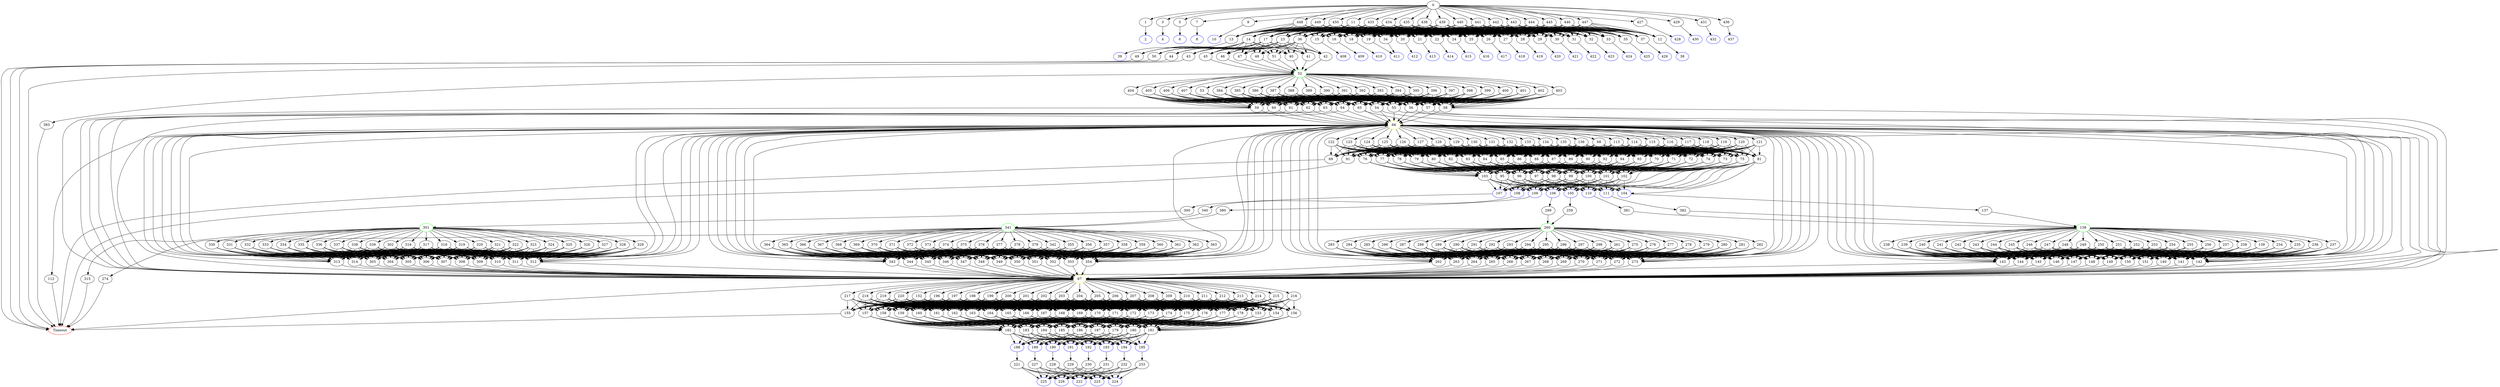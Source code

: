 digraph G {
	0 -> 1;
	0 -> 3;
	0 -> 5;
	0 -> 7;
	0 -> 9;
	0 -> 11;
	0 -> 427;
	0 -> 429;
	0 -> 431;
	0 -> 433;
	0 -> 434;
	0 -> 435;
	0 -> 436;
	0 -> 438;
	0 -> 439;
	0 -> 440;
	0 -> 441;
	0 -> 442;
	0 -> 443;
	0 -> 444;
	0 -> 445;
	0 -> 446;
	0 -> 447;
	0 -> 448;
	0 -> 449;
	0 -> 450;
	1 -> "2";
2 [color=blue];
	3 -> "4";
4 [color=blue];
	5 -> "6";
6 [color=blue];
	7 -> "8";
8 [color=blue];
	9 -> "10";
10 [color=blue];
	11 -> 12;
	11 -> 13;
	11 -> 14;
	11 -> 15;
	11 -> 16;
	11 -> 17;
	11 -> 18;
	11 -> 19;
	11 -> 20;
	11 -> 21;
	11 -> 22;
	11 -> 23;
	11 -> 24;
	11 -> 25;
	11 -> 26;
	11 -> 27;
	11 -> 28;
	11 -> 29;
	11 -> 30;
	11 -> 31;
	11 -> 32;
	11 -> 33;
	11 -> 34;
	11 -> 35;
	11 -> 36;
	11 -> 37;
	12 -> "38";
38 [color=blue];
	13 -> "39";
39 [color=blue];
	14 -> 40;
	14 -> 41;
	14 -> 42;
	14 -> 43;
	14 -> 44;
	14 -> 45;
	14 -> 46;
	14 -> 47;
	14 -> 48;
	14 -> 49;
	14 -> 50;
	14 -> 51;
	15 -> "408";
408 [color=blue];
	16 -> "409";
409 [color=blue];
	17 -> 40;
	17 -> 41;
	17 -> 42;
	17 -> 43;
	17 -> 44;
	17 -> 45;
	17 -> 46;
	17 -> 47;
	17 -> 48;
	17 -> 49;
	17 -> 50;
	17 -> 51;
	18 -> "410";
410 [color=blue];
	19 -> "411";
411 [color=blue];
	20 -> "412";
412 [color=blue];
	21 -> "413";
413 [color=blue];
	22 -> "414";
414 [color=blue];
	23 -> 40;
	23 -> 41;
	23 -> 42;
	23 -> 43;
	23 -> 44;
	23 -> 45;
	23 -> 46;
	23 -> 47;
	23 -> 48;
	23 -> 49;
	23 -> 50;
	23 -> 51;
	24 -> "415";
415 [color=blue];
	25 -> "416";
416 [color=blue];
	26 -> "417";
417 [color=blue];
	27 -> "418";
418 [color=blue];
	28 -> "419";
419 [color=blue];
	29 -> "420";
420 [color=blue];
	30 -> "421";
421 [color=blue];
	31 -> "422";
422 [color=blue];
	32 -> "423";
423 [color=blue];
	33 -> "424";
424 [color=blue];
	34 -> "411";
411 [color=blue];
	35 -> "425";
425 [color=blue];
	36 -> 40;
	36 -> 41;
	36 -> 42;
	36 -> 43;
	36 -> 44;
	36 -> 45;
	36 -> 46;
	36 -> 47;
	36 -> 48;
	36 -> 49;
	36 -> 50;
	36 -> 51;
	37 -> "426";
426 [color=blue];
	40 -> "52";
52 [color=green];
	41 -> "52";
52 [color=green];
	42 -> "52";
52 [color=green];
	43 -> "Timeout";
Timeout [color=red];
	44 -> "Timeout";
Timeout [color=red];
	45 -> "52";
52 [color=green];
	46 -> "52";
52 [color=green];
	47 -> "52";
52 [color=green];
	48 -> "52";
52 [color=green];
	49 -> "Timeout";
Timeout [color=red];
	50 -> "Timeout";
Timeout [color=red];
	51 -> "52";
52 [color=green];
	52 -> 53;
	52 -> 383;
	52 -> 384;
	52 -> 385;
	52 -> 386;
	52 -> 387;
	52 -> 388;
	52 -> 389;
	52 -> 390;
	52 -> 391;
	52 -> 392;
	52 -> 393;
	52 -> 394;
	52 -> 395;
	52 -> 396;
	52 -> 397;
	52 -> 398;
	52 -> 399;
	52 -> 400;
	52 -> 401;
	52 -> 402;
	52 -> 403;
	52 -> 404;
	52 -> 405;
	52 -> 406;
	52 -> 407;
	53 -> 54;
	53 -> 55;
	53 -> 56;
	53 -> 57;
	53 -> 58;
	53 -> 59;
	53 -> 60;
	53 -> 61;
	53 -> 62;
	53 -> 63;
	53 -> 64;
	53 -> 65;
	54 -> "66";
66 [color=yellow];
	54 -> "67";
67 [color=yellow];
	55 -> "66";
66 [color=yellow];
	55 -> "67";
67 [color=yellow];
	56 -> "66";
66 [color=yellow];
	56 -> "67";
67 [color=yellow];
	57 -> "66";
66 [color=yellow];
	57 -> "67";
67 [color=yellow];
	58 -> "66";
66 [color=yellow];
	58 -> "67";
67 [color=yellow];
	59 -> "66";
66 [color=yellow];
	59 -> "67";
67 [color=yellow];
	60 -> "66";
66 [color=yellow];
	60 -> "67";
67 [color=yellow];
	61 -> "66";
66 [color=yellow];
	61 -> "67";
67 [color=yellow];
	62 -> "66";
66 [color=yellow];
	62 -> "67";
67 [color=yellow];
	63 -> "66";
66 [color=yellow];
	63 -> "67";
67 [color=yellow];
	64 -> "66";
66 [color=yellow];
	64 -> "67";
67 [color=yellow];
	65 -> "66";
66 [color=yellow];
	65 -> "67";
67 [color=yellow];
	66 -> 68;
	66 -> 112;
	66 -> 113;
	66 -> 114;
	66 -> 115;
	66 -> 116;
	66 -> 117;
	66 -> 118;
	66 -> 119;
	66 -> 120;
	66 -> 121;
	66 -> 122;
	66 -> 123;
	66 -> 124;
	66 -> 125;
	66 -> 126;
	66 -> 127;
	66 -> 128;
	66 -> 129;
	66 -> 130;
	66 -> 131;
	66 -> 132;
	66 -> 133;
	66 -> 134;
	66 -> 135;
	66 -> 136;
	67 -> 152;
	67 -> 196;
	67 -> 197;
	67 -> 198;
	67 -> 199;
	67 -> 200;
	67 -> 201;
	67 -> 202;
	67 -> 203;
	67 -> 204;
	67 -> 205;
	67 -> 206;
	67 -> 207;
	67 -> 208;
	67 -> 209;
	67 -> 210;
	67 -> 211;
	67 -> 212;
	67 -> 213;
	67 -> 214;
	67 -> 215;
	67 -> 216;
	67 -> 217;
	67 -> 218;
	67 -> 219;
	67 -> 220;
	68 -> 69;
	68 -> 70;
	68 -> 71;
	68 -> 72;
	68 -> 73;
	68 -> 74;
	68 -> 75;
	68 -> 76;
	68 -> 77;
	68 -> 78;
	68 -> 79;
	68 -> 80;
	68 -> 81;
	68 -> 82;
	68 -> 83;
	68 -> 84;
	68 -> 85;
	68 -> 86;
	68 -> 87;
	68 -> 88;
	68 -> 89;
	68 -> 90;
	68 -> 91;
	68 -> 92;
	68 -> 93;
	68 -> 94;
	69 -> "Timeout";
Timeout [color=red];
	70 -> 95;
	70 -> 96;
	70 -> 97;
	70 -> 98;
	70 -> 99;
	70 -> 100;
	70 -> 101;
	70 -> 102;
	70 -> 103;
	71 -> 95;
	71 -> 96;
	71 -> 97;
	71 -> 98;
	71 -> 99;
	71 -> 100;
	71 -> 101;
	71 -> 102;
	71 -> 103;
	72 -> 95;
	72 -> 96;
	72 -> 97;
	72 -> 98;
	72 -> 99;
	72 -> 100;
	72 -> 101;
	72 -> 102;
	72 -> 103;
	73 -> 95;
	73 -> 96;
	73 -> 97;
	73 -> 98;
	73 -> 99;
	73 -> 100;
	73 -> 101;
	73 -> 102;
	73 -> 103;
	74 -> 95;
	74 -> 96;
	74 -> 97;
	74 -> 98;
	74 -> 99;
	74 -> 100;
	74 -> 101;
	74 -> 102;
	74 -> 103;
	75 -> 95;
	75 -> 96;
	75 -> 97;
	75 -> 98;
	75 -> 99;
	75 -> 100;
	75 -> 101;
	75 -> 102;
	75 -> 103;
	76 -> 95;
	76 -> 96;
	76 -> 97;
	76 -> 98;
	76 -> 99;
	76 -> 100;
	76 -> 101;
	76 -> 102;
	76 -> 103;
	77 -> 95;
	77 -> 96;
	77 -> 97;
	77 -> 98;
	77 -> 99;
	77 -> 100;
	77 -> 101;
	77 -> 102;
	77 -> 103;
	78 -> 95;
	78 -> 96;
	78 -> 97;
	78 -> 98;
	78 -> 99;
	78 -> 100;
	78 -> 101;
	78 -> 102;
	78 -> 103;
	79 -> 95;
	79 -> 96;
	79 -> 97;
	79 -> 98;
	79 -> 99;
	79 -> 100;
	79 -> 101;
	79 -> 102;
	79 -> 103;
	80 -> 95;
	80 -> 96;
	80 -> 97;
	80 -> 98;
	80 -> 99;
	80 -> 100;
	80 -> 101;
	80 -> 102;
	80 -> 103;
	81 -> "104";
104 [color=blue];
	81 -> "105";
105 [color=blue];
	81 -> "106";
106 [color=blue];
	81 -> "107";
107 [color=blue];
	81 -> "108";
108 [color=blue];
	81 -> "109";
109 [color=blue];
	81 -> "110";
110 [color=blue];
	81 -> "111";
111 [color=blue];
	82 -> 95;
	82 -> 96;
	82 -> 97;
	82 -> 98;
	82 -> 99;
	82 -> 100;
	82 -> 101;
	82 -> 102;
	82 -> 103;
	83 -> 95;
	83 -> 96;
	83 -> 97;
	83 -> 98;
	83 -> 99;
	83 -> 100;
	83 -> 101;
	83 -> 102;
	83 -> 103;
	84 -> 95;
	84 -> 96;
	84 -> 97;
	84 -> 98;
	84 -> 99;
	84 -> 100;
	84 -> 101;
	84 -> 102;
	84 -> 103;
	85 -> 95;
	85 -> 96;
	85 -> 97;
	85 -> 98;
	85 -> 99;
	85 -> 100;
	85 -> 101;
	85 -> 102;
	85 -> 103;
	86 -> 95;
	86 -> 96;
	86 -> 97;
	86 -> 98;
	86 -> 99;
	86 -> 100;
	86 -> 101;
	86 -> 102;
	86 -> 103;
	87 -> 95;
	87 -> 96;
	87 -> 97;
	87 -> 98;
	87 -> 99;
	87 -> 100;
	87 -> 101;
	87 -> 102;
	87 -> 103;
	88 -> 95;
	88 -> 96;
	88 -> 97;
	88 -> 98;
	88 -> 99;
	88 -> 100;
	88 -> 101;
	88 -> 102;
	88 -> 103;
	89 -> 95;
	89 -> 96;
	89 -> 97;
	89 -> 98;
	89 -> 99;
	89 -> 100;
	89 -> 101;
	89 -> 102;
	89 -> 103;
	90 -> 95;
	90 -> 96;
	90 -> 97;
	90 -> 98;
	90 -> 99;
	90 -> 100;
	90 -> 101;
	90 -> 102;
	90 -> 103;
	91 -> "Timeout";
Timeout [color=red];
	92 -> 95;
	92 -> 96;
	92 -> 97;
	92 -> 98;
	92 -> 99;
	92 -> 100;
	92 -> 101;
	92 -> 102;
	92 -> 103;
	93 -> 95;
	93 -> 96;
	93 -> 97;
	93 -> 98;
	93 -> 99;
	93 -> 100;
	93 -> 101;
	93 -> 102;
	93 -> 103;
	94 -> 95;
	94 -> 96;
	94 -> 97;
	94 -> 98;
	94 -> 99;
	94 -> 100;
	94 -> 101;
	94 -> 102;
	94 -> 103;
	95 -> "104";
104 [color=blue];
	95 -> "105";
105 [color=blue];
	95 -> "106";
106 [color=blue];
	95 -> "107";
107 [color=blue];
	95 -> "108";
108 [color=blue];
	95 -> "109";
109 [color=blue];
	95 -> "110";
110 [color=blue];
	95 -> "111";
111 [color=blue];
	96 -> "104";
104 [color=blue];
	96 -> "105";
105 [color=blue];
	96 -> "106";
106 [color=blue];
	96 -> "107";
107 [color=blue];
	96 -> "108";
108 [color=blue];
	96 -> "109";
109 [color=blue];
	96 -> "110";
110 [color=blue];
	96 -> "111";
111 [color=blue];
	97 -> "104";
104 [color=blue];
	97 -> "105";
105 [color=blue];
	97 -> "106";
106 [color=blue];
	97 -> "107";
107 [color=blue];
	97 -> "108";
108 [color=blue];
	97 -> "109";
109 [color=blue];
	97 -> "110";
110 [color=blue];
	97 -> "111";
111 [color=blue];
	98 -> "104";
104 [color=blue];
	98 -> "105";
105 [color=blue];
	98 -> "106";
106 [color=blue];
	98 -> "107";
107 [color=blue];
	98 -> "108";
108 [color=blue];
	98 -> "109";
109 [color=blue];
	98 -> "110";
110 [color=blue];
	98 -> "111";
111 [color=blue];
	99 -> "104";
104 [color=blue];
	99 -> "105";
105 [color=blue];
	99 -> "106";
106 [color=blue];
	99 -> "107";
107 [color=blue];
	99 -> "108";
108 [color=blue];
	99 -> "109";
109 [color=blue];
	99 -> "110";
110 [color=blue];
	99 -> "111";
111 [color=blue];
	100 -> "104";
104 [color=blue];
	100 -> "105";
105 [color=blue];
	100 -> "106";
106 [color=blue];
	100 -> "107";
107 [color=blue];
	100 -> "108";
108 [color=blue];
	100 -> "109";
109 [color=blue];
	100 -> "110";
110 [color=blue];
	100 -> "111";
111 [color=blue];
	101 -> "104";
104 [color=blue];
	101 -> "105";
105 [color=blue];
	101 -> "106";
106 [color=blue];
	101 -> "107";
107 [color=blue];
	101 -> "108";
108 [color=blue];
	101 -> "109";
109 [color=blue];
	101 -> "110";
110 [color=blue];
	101 -> "111";
111 [color=blue];
	102 -> "104";
104 [color=blue];
	102 -> "105";
105 [color=blue];
	102 -> "106";
106 [color=blue];
	102 -> "107";
107 [color=blue];
	102 -> "108";
108 [color=blue];
	102 -> "109";
109 [color=blue];
	102 -> "110";
110 [color=blue];
	102 -> "111";
111 [color=blue];
	103 -> "104";
104 [color=blue];
	103 -> "105";
105 [color=blue];
	103 -> "106";
106 [color=blue];
	103 -> "107";
107 [color=blue];
	103 -> "108";
108 [color=blue];
	103 -> "109";
109 [color=blue];
	103 -> "110";
110 [color=blue];
	103 -> "111";
111 [color=blue];
	104 -> 137;
	105 -> 259;
	106 -> 299;
	107 -> 300;
	108 -> 340;
	109 -> 380;
	110 -> 381;
	111 -> 382;
	112 -> "Timeout";
Timeout [color=red];
	113 -> 69;
	113 -> 70;
	113 -> 71;
	113 -> 72;
	113 -> 73;
	113 -> 74;
	113 -> 75;
	113 -> 76;
	113 -> 77;
	113 -> 78;
	113 -> 79;
	113 -> 80;
	113 -> 81;
	113 -> 82;
	113 -> 83;
	113 -> 84;
	113 -> 85;
	113 -> 86;
	113 -> 87;
	113 -> 88;
	113 -> 89;
	113 -> 90;
	113 -> 91;
	113 -> 92;
	113 -> 93;
	113 -> 94;
	114 -> 69;
	114 -> 70;
	114 -> 71;
	114 -> 72;
	114 -> 73;
	114 -> 74;
	114 -> 75;
	114 -> 76;
	114 -> 77;
	114 -> 78;
	114 -> 79;
	114 -> 80;
	114 -> 81;
	114 -> 82;
	114 -> 83;
	114 -> 84;
	114 -> 85;
	114 -> 86;
	114 -> 87;
	114 -> 88;
	114 -> 89;
	114 -> 90;
	114 -> 91;
	114 -> 92;
	114 -> 93;
	114 -> 94;
	115 -> 69;
	115 -> 70;
	115 -> 71;
	115 -> 72;
	115 -> 73;
	115 -> 74;
	115 -> 75;
	115 -> 76;
	115 -> 77;
	115 -> 78;
	115 -> 79;
	115 -> 80;
	115 -> 81;
	115 -> 82;
	115 -> 83;
	115 -> 84;
	115 -> 85;
	115 -> 86;
	115 -> 87;
	115 -> 88;
	115 -> 89;
	115 -> 90;
	115 -> 91;
	115 -> 92;
	115 -> 93;
	115 -> 94;
	116 -> 69;
	116 -> 70;
	116 -> 71;
	116 -> 72;
	116 -> 73;
	116 -> 74;
	116 -> 75;
	116 -> 76;
	116 -> 77;
	116 -> 78;
	116 -> 79;
	116 -> 80;
	116 -> 81;
	116 -> 82;
	116 -> 83;
	116 -> 84;
	116 -> 85;
	116 -> 86;
	116 -> 87;
	116 -> 88;
	116 -> 89;
	116 -> 90;
	116 -> 91;
	116 -> 92;
	116 -> 93;
	116 -> 94;
	117 -> 69;
	117 -> 70;
	117 -> 71;
	117 -> 72;
	117 -> 73;
	117 -> 74;
	117 -> 75;
	117 -> 76;
	117 -> 77;
	117 -> 78;
	117 -> 79;
	117 -> 80;
	117 -> 81;
	117 -> 82;
	117 -> 83;
	117 -> 84;
	117 -> 85;
	117 -> 86;
	117 -> 87;
	117 -> 88;
	117 -> 89;
	117 -> 90;
	117 -> 91;
	117 -> 92;
	117 -> 93;
	117 -> 94;
	118 -> 69;
	118 -> 70;
	118 -> 71;
	118 -> 72;
	118 -> 73;
	118 -> 74;
	118 -> 75;
	118 -> 76;
	118 -> 77;
	118 -> 78;
	118 -> 79;
	118 -> 80;
	118 -> 81;
	118 -> 82;
	118 -> 83;
	118 -> 84;
	118 -> 85;
	118 -> 86;
	118 -> 87;
	118 -> 88;
	118 -> 89;
	118 -> 90;
	118 -> 91;
	118 -> 92;
	118 -> 93;
	118 -> 94;
	119 -> 69;
	119 -> 70;
	119 -> 71;
	119 -> 72;
	119 -> 73;
	119 -> 74;
	119 -> 75;
	119 -> 76;
	119 -> 77;
	119 -> 78;
	119 -> 79;
	119 -> 80;
	119 -> 81;
	119 -> 82;
	119 -> 83;
	119 -> 84;
	119 -> 85;
	119 -> 86;
	119 -> 87;
	119 -> 88;
	119 -> 89;
	119 -> 90;
	119 -> 91;
	119 -> 92;
	119 -> 93;
	119 -> 94;
	120 -> 69;
	120 -> 70;
	120 -> 71;
	120 -> 72;
	120 -> 73;
	120 -> 74;
	120 -> 75;
	120 -> 76;
	120 -> 77;
	120 -> 78;
	120 -> 79;
	120 -> 80;
	120 -> 81;
	120 -> 82;
	120 -> 83;
	120 -> 84;
	120 -> 85;
	120 -> 86;
	120 -> 87;
	120 -> 88;
	120 -> 89;
	120 -> 90;
	120 -> 91;
	120 -> 92;
	120 -> 93;
	120 -> 94;
	121 -> 69;
	121 -> 70;
	121 -> 71;
	121 -> 72;
	121 -> 73;
	121 -> 74;
	121 -> 75;
	121 -> 76;
	121 -> 77;
	121 -> 78;
	121 -> 79;
	121 -> 80;
	121 -> 81;
	121 -> 82;
	121 -> 83;
	121 -> 84;
	121 -> 85;
	121 -> 86;
	121 -> 87;
	121 -> 88;
	121 -> 89;
	121 -> 90;
	121 -> 91;
	121 -> 92;
	121 -> 93;
	121 -> 94;
	122 -> 69;
	122 -> 70;
	122 -> 71;
	122 -> 72;
	122 -> 73;
	122 -> 74;
	122 -> 75;
	122 -> 76;
	122 -> 77;
	122 -> 78;
	122 -> 79;
	122 -> 80;
	122 -> 81;
	122 -> 82;
	122 -> 83;
	122 -> 84;
	122 -> 85;
	122 -> 86;
	122 -> 87;
	122 -> 88;
	122 -> 89;
	122 -> 90;
	122 -> 91;
	122 -> 92;
	122 -> 93;
	122 -> 94;
	123 -> 69;
	123 -> 70;
	123 -> 71;
	123 -> 72;
	123 -> 73;
	123 -> 74;
	123 -> 75;
	123 -> 76;
	123 -> 77;
	123 -> 78;
	123 -> 79;
	123 -> 80;
	123 -> 81;
	123 -> 82;
	123 -> 83;
	123 -> 84;
	123 -> 85;
	123 -> 86;
	123 -> 87;
	123 -> 88;
	123 -> 89;
	123 -> 90;
	123 -> 91;
	123 -> 92;
	123 -> 93;
	123 -> 94;
	124 -> 69;
	124 -> 70;
	124 -> 71;
	124 -> 72;
	124 -> 73;
	124 -> 74;
	124 -> 75;
	124 -> 76;
	124 -> 77;
	124 -> 78;
	124 -> 79;
	124 -> 80;
	124 -> 81;
	124 -> 82;
	124 -> 83;
	124 -> 84;
	124 -> 85;
	124 -> 86;
	124 -> 87;
	124 -> 88;
	124 -> 89;
	124 -> 90;
	124 -> 91;
	124 -> 92;
	124 -> 93;
	124 -> 94;
	125 -> 69;
	125 -> 70;
	125 -> 71;
	125 -> 72;
	125 -> 73;
	125 -> 74;
	125 -> 75;
	125 -> 76;
	125 -> 77;
	125 -> 78;
	125 -> 79;
	125 -> 80;
	125 -> 81;
	125 -> 82;
	125 -> 83;
	125 -> 84;
	125 -> 85;
	125 -> 86;
	125 -> 87;
	125 -> 88;
	125 -> 89;
	125 -> 90;
	125 -> 91;
	125 -> 92;
	125 -> 93;
	125 -> 94;
	126 -> 69;
	126 -> 70;
	126 -> 71;
	126 -> 72;
	126 -> 73;
	126 -> 74;
	126 -> 75;
	126 -> 76;
	126 -> 77;
	126 -> 78;
	126 -> 79;
	126 -> 80;
	126 -> 81;
	126 -> 82;
	126 -> 83;
	126 -> 84;
	126 -> 85;
	126 -> 86;
	126 -> 87;
	126 -> 88;
	126 -> 89;
	126 -> 90;
	126 -> 91;
	126 -> 92;
	126 -> 93;
	126 -> 94;
	127 -> 69;
	127 -> 70;
	127 -> 71;
	127 -> 72;
	127 -> 73;
	127 -> 74;
	127 -> 75;
	127 -> 76;
	127 -> 77;
	127 -> 78;
	127 -> 79;
	127 -> 80;
	127 -> 81;
	127 -> 82;
	127 -> 83;
	127 -> 84;
	127 -> 85;
	127 -> 86;
	127 -> 87;
	127 -> 88;
	127 -> 89;
	127 -> 90;
	127 -> 91;
	127 -> 92;
	127 -> 93;
	127 -> 94;
	128 -> 69;
	128 -> 70;
	128 -> 71;
	128 -> 72;
	128 -> 73;
	128 -> 74;
	128 -> 75;
	128 -> 76;
	128 -> 77;
	128 -> 78;
	128 -> 79;
	128 -> 80;
	128 -> 81;
	128 -> 82;
	128 -> 83;
	128 -> 84;
	128 -> 85;
	128 -> 86;
	128 -> 87;
	128 -> 88;
	128 -> 89;
	128 -> 90;
	128 -> 91;
	128 -> 92;
	128 -> 93;
	128 -> 94;
	129 -> 69;
	129 -> 70;
	129 -> 71;
	129 -> 72;
	129 -> 73;
	129 -> 74;
	129 -> 75;
	129 -> 76;
	129 -> 77;
	129 -> 78;
	129 -> 79;
	129 -> 80;
	129 -> 81;
	129 -> 82;
	129 -> 83;
	129 -> 84;
	129 -> 85;
	129 -> 86;
	129 -> 87;
	129 -> 88;
	129 -> 89;
	129 -> 90;
	129 -> 91;
	129 -> 92;
	129 -> 93;
	129 -> 94;
	130 -> 69;
	130 -> 70;
	130 -> 71;
	130 -> 72;
	130 -> 73;
	130 -> 74;
	130 -> 75;
	130 -> 76;
	130 -> 77;
	130 -> 78;
	130 -> 79;
	130 -> 80;
	130 -> 81;
	130 -> 82;
	130 -> 83;
	130 -> 84;
	130 -> 85;
	130 -> 86;
	130 -> 87;
	130 -> 88;
	130 -> 89;
	130 -> 90;
	130 -> 91;
	130 -> 92;
	130 -> 93;
	130 -> 94;
	131 -> 69;
	131 -> 70;
	131 -> 71;
	131 -> 72;
	131 -> 73;
	131 -> 74;
	131 -> 75;
	131 -> 76;
	131 -> 77;
	131 -> 78;
	131 -> 79;
	131 -> 80;
	131 -> 81;
	131 -> 82;
	131 -> 83;
	131 -> 84;
	131 -> 85;
	131 -> 86;
	131 -> 87;
	131 -> 88;
	131 -> 89;
	131 -> 90;
	131 -> 91;
	131 -> 92;
	131 -> 93;
	131 -> 94;
	132 -> 69;
	132 -> 70;
	132 -> 71;
	132 -> 72;
	132 -> 73;
	132 -> 74;
	132 -> 75;
	132 -> 76;
	132 -> 77;
	132 -> 78;
	132 -> 79;
	132 -> 80;
	132 -> 81;
	132 -> 82;
	132 -> 83;
	132 -> 84;
	132 -> 85;
	132 -> 86;
	132 -> 87;
	132 -> 88;
	132 -> 89;
	132 -> 90;
	132 -> 91;
	132 -> 92;
	132 -> 93;
	132 -> 94;
	133 -> 69;
	133 -> 70;
	133 -> 71;
	133 -> 72;
	133 -> 73;
	133 -> 74;
	133 -> 75;
	133 -> 76;
	133 -> 77;
	133 -> 78;
	133 -> 79;
	133 -> 80;
	133 -> 81;
	133 -> 82;
	133 -> 83;
	133 -> 84;
	133 -> 85;
	133 -> 86;
	133 -> 87;
	133 -> 88;
	133 -> 89;
	133 -> 90;
	133 -> 91;
	133 -> 92;
	133 -> 93;
	133 -> 94;
	134 -> 69;
	134 -> 70;
	134 -> 71;
	134 -> 72;
	134 -> 73;
	134 -> 74;
	134 -> 75;
	134 -> 76;
	134 -> 77;
	134 -> 78;
	134 -> 79;
	134 -> 80;
	134 -> 81;
	134 -> 82;
	134 -> 83;
	134 -> 84;
	134 -> 85;
	134 -> 86;
	134 -> 87;
	134 -> 88;
	134 -> 89;
	134 -> 90;
	134 -> 91;
	134 -> 92;
	134 -> 93;
	134 -> 94;
	135 -> 69;
	135 -> 70;
	135 -> 71;
	135 -> 72;
	135 -> 73;
	135 -> 74;
	135 -> 75;
	135 -> 76;
	135 -> 77;
	135 -> 78;
	135 -> 79;
	135 -> 80;
	135 -> 81;
	135 -> 82;
	135 -> 83;
	135 -> 84;
	135 -> 85;
	135 -> 86;
	135 -> 87;
	135 -> 88;
	135 -> 89;
	135 -> 90;
	135 -> 91;
	135 -> 92;
	135 -> 93;
	135 -> 94;
	136 -> 69;
	136 -> 70;
	136 -> 71;
	136 -> 72;
	136 -> 73;
	136 -> 74;
	136 -> 75;
	136 -> 76;
	136 -> 77;
	136 -> 78;
	136 -> 79;
	136 -> 80;
	136 -> 81;
	136 -> 82;
	136 -> 83;
	136 -> 84;
	136 -> 85;
	136 -> 86;
	136 -> 87;
	136 -> 88;
	136 -> 89;
	136 -> 90;
	136 -> 91;
	136 -> 92;
	136 -> 93;
	136 -> 94;
	137 -> "138";
138 [color=green];
	138 -> 139;
	138 -> 234;
	138 -> 235;
	138 -> 236;
	138 -> 237;
	138 -> 238;
	138 -> 239;
	138 -> 240;
	138 -> 241;
	138 -> 242;
	138 -> 243;
	138 -> 244;
	138 -> 245;
	138 -> 246;
	138 -> 247;
	138 -> 248;
	138 -> 249;
	138 -> 250;
	138 -> 251;
	138 -> 252;
	138 -> 253;
	138 -> 254;
	138 -> 255;
	138 -> 256;
	138 -> 257;
	138 -> 258;
	139 -> 140;
	139 -> 141;
	139 -> 142;
	139 -> 143;
	139 -> 144;
	139 -> 145;
	139 -> 146;
	139 -> 147;
	139 -> 148;
	139 -> 149;
	139 -> 150;
	139 -> 151;
	140 -> "66";
66 [color=yellow];
	140 -> "67";
67 [color=yellow];
	141 -> "66";
66 [color=yellow];
	141 -> "67";
67 [color=yellow];
	142 -> "66";
66 [color=yellow];
	142 -> "67";
67 [color=yellow];
	143 -> "66";
66 [color=yellow];
	143 -> "67";
67 [color=yellow];
	144 -> "66";
66 [color=yellow];
	144 -> "67";
67 [color=yellow];
	145 -> "66";
66 [color=yellow];
	145 -> "67";
67 [color=yellow];
	146 -> "66";
66 [color=yellow];
	146 -> "67";
67 [color=yellow];
	147 -> "66";
66 [color=yellow];
	147 -> "67";
67 [color=yellow];
	148 -> "66";
66 [color=yellow];
	148 -> "67";
67 [color=yellow];
	149 -> "66";
66 [color=yellow];
	149 -> "67";
67 [color=yellow];
	150 -> "66";
66 [color=yellow];
	150 -> "67";
67 [color=yellow];
	151 -> "66";
66 [color=yellow];
	151 -> "67";
67 [color=yellow];
	152 -> 153;
	152 -> 154;
	152 -> 155;
	152 -> 156;
	152 -> 157;
	152 -> 158;
	152 -> 159;
	152 -> 160;
	152 -> 161;
	152 -> 162;
	152 -> 163;
	152 -> 164;
	152 -> 165;
	152 -> 166;
	152 -> 167;
	152 -> 168;
	152 -> 169;
	152 -> 170;
	152 -> 171;
	152 -> 172;
	152 -> 173;
	152 -> 174;
	152 -> 175;
	152 -> 176;
	152 -> 177;
	152 -> 178;
	153 -> 179;
	153 -> 180;
	153 -> 181;
	153 -> 182;
	153 -> 183;
	153 -> 184;
	153 -> 185;
	153 -> 186;
	153 -> 187;
	154 -> 179;
	154 -> 180;
	154 -> 181;
	154 -> 182;
	154 -> 183;
	154 -> 184;
	154 -> 185;
	154 -> 186;
	154 -> 187;
	155 -> "Timeout";
Timeout [color=red];
	156 -> 179;
	156 -> 180;
	156 -> 181;
	156 -> 182;
	156 -> 183;
	156 -> 184;
	156 -> 185;
	156 -> 186;
	156 -> 187;
	157 -> 179;
	157 -> 180;
	157 -> 181;
	157 -> 182;
	157 -> 183;
	157 -> 184;
	157 -> 185;
	157 -> 186;
	157 -> 187;
	158 -> 179;
	158 -> 180;
	158 -> 181;
	158 -> 182;
	158 -> 183;
	158 -> 184;
	158 -> 185;
	158 -> 186;
	158 -> 187;
	159 -> 179;
	159 -> 180;
	159 -> 181;
	159 -> 182;
	159 -> 183;
	159 -> 184;
	159 -> 185;
	159 -> 186;
	159 -> 187;
	160 -> 179;
	160 -> 180;
	160 -> 181;
	160 -> 182;
	160 -> 183;
	160 -> 184;
	160 -> 185;
	160 -> 186;
	160 -> 187;
	161 -> 179;
	161 -> 180;
	161 -> 181;
	161 -> 182;
	161 -> 183;
	161 -> 184;
	161 -> 185;
	161 -> 186;
	161 -> 187;
	162 -> 179;
	162 -> 180;
	162 -> 181;
	162 -> 182;
	162 -> 183;
	162 -> 184;
	162 -> 185;
	162 -> 186;
	162 -> 187;
	163 -> 179;
	163 -> 180;
	163 -> 181;
	163 -> 182;
	163 -> 183;
	163 -> 184;
	163 -> 185;
	163 -> 186;
	163 -> 187;
	164 -> 179;
	164 -> 180;
	164 -> 181;
	164 -> 182;
	164 -> 183;
	164 -> 184;
	164 -> 185;
	164 -> 186;
	164 -> 187;
	165 -> 179;
	165 -> 180;
	165 -> 181;
	165 -> 182;
	165 -> 183;
	165 -> 184;
	165 -> 185;
	165 -> 186;
	165 -> 187;
	166 -> 179;
	166 -> 180;
	166 -> 181;
	166 -> 182;
	166 -> 183;
	166 -> 184;
	166 -> 185;
	166 -> 186;
	166 -> 187;
	167 -> 179;
	167 -> 180;
	167 -> 181;
	167 -> 182;
	167 -> 183;
	167 -> 184;
	167 -> 185;
	167 -> 186;
	167 -> 187;
	168 -> 179;
	168 -> 180;
	168 -> 181;
	168 -> 182;
	168 -> 183;
	168 -> 184;
	168 -> 185;
	168 -> 186;
	168 -> 187;
	169 -> 179;
	169 -> 180;
	169 -> 181;
	169 -> 182;
	169 -> 183;
	169 -> 184;
	169 -> 185;
	169 -> 186;
	169 -> 187;
	170 -> 179;
	170 -> 180;
	170 -> 181;
	170 -> 182;
	170 -> 183;
	170 -> 184;
	170 -> 185;
	170 -> 186;
	170 -> 187;
	171 -> 179;
	171 -> 180;
	171 -> 181;
	171 -> 182;
	171 -> 183;
	171 -> 184;
	171 -> 185;
	171 -> 186;
	171 -> 187;
	172 -> 179;
	172 -> 180;
	172 -> 181;
	172 -> 182;
	172 -> 183;
	172 -> 184;
	172 -> 185;
	172 -> 186;
	172 -> 187;
	173 -> 179;
	173 -> 180;
	173 -> 181;
	173 -> 182;
	173 -> 183;
	173 -> 184;
	173 -> 185;
	173 -> 186;
	173 -> 187;
	174 -> 179;
	174 -> 180;
	174 -> 181;
	174 -> 182;
	174 -> 183;
	174 -> 184;
	174 -> 185;
	174 -> 186;
	174 -> 187;
	175 -> 179;
	175 -> 180;
	175 -> 181;
	175 -> 182;
	175 -> 183;
	175 -> 184;
	175 -> 185;
	175 -> 186;
	175 -> 187;
	176 -> 179;
	176 -> 180;
	176 -> 181;
	176 -> 182;
	176 -> 183;
	176 -> 184;
	176 -> 185;
	176 -> 186;
	176 -> 187;
	177 -> 179;
	177 -> 180;
	177 -> 181;
	177 -> 182;
	177 -> 183;
	177 -> 184;
	177 -> 185;
	177 -> 186;
	177 -> 187;
	178 -> 179;
	178 -> 180;
	178 -> 181;
	178 -> 182;
	178 -> 183;
	178 -> 184;
	178 -> 185;
	178 -> 186;
	178 -> 187;
	179 -> "188";
188 [color=blue];
	179 -> "189";
189 [color=blue];
	179 -> "190";
190 [color=blue];
	179 -> "191";
191 [color=blue];
	179 -> "192";
192 [color=blue];
	179 -> "193";
193 [color=blue];
	179 -> "194";
194 [color=blue];
	179 -> "195";
195 [color=blue];
	180 -> "188";
188 [color=blue];
	180 -> "189";
189 [color=blue];
	180 -> "190";
190 [color=blue];
	180 -> "191";
191 [color=blue];
	180 -> "192";
192 [color=blue];
	180 -> "193";
193 [color=blue];
	180 -> "194";
194 [color=blue];
	180 -> "195";
195 [color=blue];
	181 -> "188";
188 [color=blue];
	181 -> "189";
189 [color=blue];
	181 -> "190";
190 [color=blue];
	181 -> "191";
191 [color=blue];
	181 -> "192";
192 [color=blue];
	181 -> "193";
193 [color=blue];
	181 -> "194";
194 [color=blue];
	181 -> "195";
195 [color=blue];
	182 -> "188";
188 [color=blue];
	182 -> "189";
189 [color=blue];
	182 -> "190";
190 [color=blue];
	182 -> "191";
191 [color=blue];
	182 -> "192";
192 [color=blue];
	182 -> "193";
193 [color=blue];
	182 -> "194";
194 [color=blue];
	182 -> "195";
195 [color=blue];
	183 -> "188";
188 [color=blue];
	183 -> "189";
189 [color=blue];
	183 -> "190";
190 [color=blue];
	183 -> "191";
191 [color=blue];
	183 -> "192";
192 [color=blue];
	183 -> "193";
193 [color=blue];
	183 -> "194";
194 [color=blue];
	183 -> "195";
195 [color=blue];
	184 -> "188";
188 [color=blue];
	184 -> "189";
189 [color=blue];
	184 -> "190";
190 [color=blue];
	184 -> "191";
191 [color=blue];
	184 -> "192";
192 [color=blue];
	184 -> "193";
193 [color=blue];
	184 -> "194";
194 [color=blue];
	184 -> "195";
195 [color=blue];
	185 -> "188";
188 [color=blue];
	185 -> "189";
189 [color=blue];
	185 -> "190";
190 [color=blue];
	185 -> "191";
191 [color=blue];
	185 -> "192";
192 [color=blue];
	185 -> "193";
193 [color=blue];
	185 -> "194";
194 [color=blue];
	185 -> "195";
195 [color=blue];
	186 -> "188";
188 [color=blue];
	186 -> "189";
189 [color=blue];
	186 -> "190";
190 [color=blue];
	186 -> "191";
191 [color=blue];
	186 -> "192";
192 [color=blue];
	186 -> "193";
193 [color=blue];
	186 -> "194";
194 [color=blue];
	186 -> "195";
195 [color=blue];
	187 -> "188";
188 [color=blue];
	187 -> "189";
189 [color=blue];
	187 -> "190";
190 [color=blue];
	187 -> "191";
191 [color=blue];
	187 -> "192";
192 [color=blue];
	187 -> "193";
193 [color=blue];
	187 -> "194";
194 [color=blue];
	187 -> "195";
195 [color=blue];
	188 -> 221;
	189 -> 227;
	190 -> 228;
	191 -> 229;
	192 -> 230;
	193 -> 231;
	194 -> 232;
	195 -> 233;
	196 -> 153;
	196 -> 154;
	196 -> 155;
	196 -> 156;
	196 -> 157;
	196 -> 158;
	196 -> 159;
	196 -> 160;
	196 -> 161;
	196 -> 162;
	196 -> 163;
	196 -> 164;
	196 -> 165;
	196 -> 166;
	196 -> 167;
	196 -> 168;
	196 -> 169;
	196 -> 170;
	196 -> 171;
	196 -> 172;
	196 -> 173;
	196 -> 174;
	196 -> 175;
	196 -> 176;
	196 -> 177;
	196 -> 178;
	197 -> 153;
	197 -> 154;
	197 -> 155;
	197 -> 156;
	197 -> 157;
	197 -> 158;
	197 -> 159;
	197 -> 160;
	197 -> 161;
	197 -> 162;
	197 -> 163;
	197 -> 164;
	197 -> 165;
	197 -> 166;
	197 -> 167;
	197 -> 168;
	197 -> 169;
	197 -> 170;
	197 -> 171;
	197 -> 172;
	197 -> 173;
	197 -> 174;
	197 -> 175;
	197 -> 176;
	197 -> 177;
	197 -> 178;
	198 -> 153;
	198 -> 154;
	198 -> 155;
	198 -> 156;
	198 -> 157;
	198 -> 158;
	198 -> 159;
	198 -> 160;
	198 -> 161;
	198 -> 162;
	198 -> 163;
	198 -> 164;
	198 -> 165;
	198 -> 166;
	198 -> 167;
	198 -> 168;
	198 -> 169;
	198 -> 170;
	198 -> 171;
	198 -> 172;
	198 -> 173;
	198 -> 174;
	198 -> 175;
	198 -> 176;
	198 -> 177;
	198 -> 178;
	199 -> 153;
	199 -> 154;
	199 -> 155;
	199 -> 156;
	199 -> 157;
	199 -> 158;
	199 -> 159;
	199 -> 160;
	199 -> 161;
	199 -> 162;
	199 -> 163;
	199 -> 164;
	199 -> 165;
	199 -> 166;
	199 -> 167;
	199 -> 168;
	199 -> 169;
	199 -> 170;
	199 -> 171;
	199 -> 172;
	199 -> 173;
	199 -> 174;
	199 -> 175;
	199 -> 176;
	199 -> 177;
	199 -> 178;
	200 -> 153;
	200 -> 154;
	200 -> 155;
	200 -> 156;
	200 -> 157;
	200 -> 158;
	200 -> 159;
	200 -> 160;
	200 -> 161;
	200 -> 162;
	200 -> 163;
	200 -> 164;
	200 -> 165;
	200 -> 166;
	200 -> 167;
	200 -> 168;
	200 -> 169;
	200 -> 170;
	200 -> 171;
	200 -> 172;
	200 -> 173;
	200 -> 174;
	200 -> 175;
	200 -> 176;
	200 -> 177;
	200 -> 178;
	201 -> 153;
	201 -> 154;
	201 -> 155;
	201 -> 156;
	201 -> 157;
	201 -> 158;
	201 -> 159;
	201 -> 160;
	201 -> 161;
	201 -> 162;
	201 -> 163;
	201 -> 164;
	201 -> 165;
	201 -> 166;
	201 -> 167;
	201 -> 168;
	201 -> 169;
	201 -> 170;
	201 -> 171;
	201 -> 172;
	201 -> 173;
	201 -> 174;
	201 -> 175;
	201 -> 176;
	201 -> 177;
	201 -> 178;
	202 -> 153;
	202 -> 154;
	202 -> 155;
	202 -> 156;
	202 -> 157;
	202 -> 158;
	202 -> 159;
	202 -> 160;
	202 -> 161;
	202 -> 162;
	202 -> 163;
	202 -> 164;
	202 -> 165;
	202 -> 166;
	202 -> 167;
	202 -> 168;
	202 -> 169;
	202 -> 170;
	202 -> 171;
	202 -> 172;
	202 -> 173;
	202 -> 174;
	202 -> 175;
	202 -> 176;
	202 -> 177;
	202 -> 178;
	203 -> 153;
	203 -> 154;
	203 -> 155;
	203 -> 156;
	203 -> 157;
	203 -> 158;
	203 -> 159;
	203 -> 160;
	203 -> 161;
	203 -> 162;
	203 -> 163;
	203 -> 164;
	203 -> 165;
	203 -> 166;
	203 -> 167;
	203 -> 168;
	203 -> 169;
	203 -> 170;
	203 -> 171;
	203 -> 172;
	203 -> 173;
	203 -> 174;
	203 -> 175;
	203 -> 176;
	203 -> 177;
	203 -> 178;
	204 -> 153;
	204 -> 154;
	204 -> 155;
	204 -> 156;
	204 -> 157;
	204 -> 158;
	204 -> 159;
	204 -> 160;
	204 -> 161;
	204 -> 162;
	204 -> 163;
	204 -> 164;
	204 -> 165;
	204 -> 166;
	204 -> 167;
	204 -> 168;
	204 -> 169;
	204 -> 170;
	204 -> 171;
	204 -> 172;
	204 -> 173;
	204 -> 174;
	204 -> 175;
	204 -> 176;
	204 -> 177;
	204 -> 178;
	205 -> 153;
	205 -> 154;
	205 -> 155;
	205 -> 156;
	205 -> 157;
	205 -> 158;
	205 -> 159;
	205 -> 160;
	205 -> 161;
	205 -> 162;
	205 -> 163;
	205 -> 164;
	205 -> 165;
	205 -> 166;
	205 -> 167;
	205 -> 168;
	205 -> 169;
	205 -> 170;
	205 -> 171;
	205 -> 172;
	205 -> 173;
	205 -> 174;
	205 -> 175;
	205 -> 176;
	205 -> 177;
	205 -> 178;
	206 -> 153;
	206 -> 154;
	206 -> 155;
	206 -> 156;
	206 -> 157;
	206 -> 158;
	206 -> 159;
	206 -> 160;
	206 -> 161;
	206 -> 162;
	206 -> 163;
	206 -> 164;
	206 -> 165;
	206 -> 166;
	206 -> 167;
	206 -> 168;
	206 -> 169;
	206 -> 170;
	206 -> 171;
	206 -> 172;
	206 -> 173;
	206 -> 174;
	206 -> 175;
	206 -> 176;
	206 -> 177;
	206 -> 178;
	207 -> 153;
	207 -> 154;
	207 -> 155;
	207 -> 156;
	207 -> 157;
	207 -> 158;
	207 -> 159;
	207 -> 160;
	207 -> 161;
	207 -> 162;
	207 -> 163;
	207 -> 164;
	207 -> 165;
	207 -> 166;
	207 -> 167;
	207 -> 168;
	207 -> 169;
	207 -> 170;
	207 -> 171;
	207 -> 172;
	207 -> 173;
	207 -> 174;
	207 -> 175;
	207 -> 176;
	207 -> 177;
	207 -> 178;
	208 -> 153;
	208 -> 154;
	208 -> 155;
	208 -> 156;
	208 -> 157;
	208 -> 158;
	208 -> 159;
	208 -> 160;
	208 -> 161;
	208 -> 162;
	208 -> 163;
	208 -> 164;
	208 -> 165;
	208 -> 166;
	208 -> 167;
	208 -> 168;
	208 -> 169;
	208 -> 170;
	208 -> 171;
	208 -> 172;
	208 -> 173;
	208 -> 174;
	208 -> 175;
	208 -> 176;
	208 -> 177;
	208 -> 178;
	209 -> 153;
	209 -> 154;
	209 -> 155;
	209 -> 156;
	209 -> 157;
	209 -> 158;
	209 -> 159;
	209 -> 160;
	209 -> 161;
	209 -> 162;
	209 -> 163;
	209 -> 164;
	209 -> 165;
	209 -> 166;
	209 -> 167;
	209 -> 168;
	209 -> 169;
	209 -> 170;
	209 -> 171;
	209 -> 172;
	209 -> 173;
	209 -> 174;
	209 -> 175;
	209 -> 176;
	209 -> 177;
	209 -> 178;
	210 -> 153;
	210 -> 154;
	210 -> 155;
	210 -> 156;
	210 -> 157;
	210 -> 158;
	210 -> 159;
	210 -> 160;
	210 -> 161;
	210 -> 162;
	210 -> 163;
	210 -> 164;
	210 -> 165;
	210 -> 166;
	210 -> 167;
	210 -> 168;
	210 -> 169;
	210 -> 170;
	210 -> 171;
	210 -> 172;
	210 -> 173;
	210 -> 174;
	210 -> 175;
	210 -> 176;
	210 -> 177;
	210 -> 178;
	211 -> 153;
	211 -> 154;
	211 -> 155;
	211 -> 156;
	211 -> 157;
	211 -> 158;
	211 -> 159;
	211 -> 160;
	211 -> 161;
	211 -> 162;
	211 -> 163;
	211 -> 164;
	211 -> 165;
	211 -> 166;
	211 -> 167;
	211 -> 168;
	211 -> 169;
	211 -> 170;
	211 -> 171;
	211 -> 172;
	211 -> 173;
	211 -> 174;
	211 -> 175;
	211 -> 176;
	211 -> 177;
	211 -> 178;
	212 -> 153;
	212 -> 154;
	212 -> 155;
	212 -> 156;
	212 -> 157;
	212 -> 158;
	212 -> 159;
	212 -> 160;
	212 -> 161;
	212 -> 162;
	212 -> 163;
	212 -> 164;
	212 -> 165;
	212 -> 166;
	212 -> 167;
	212 -> 168;
	212 -> 169;
	212 -> 170;
	212 -> 171;
	212 -> 172;
	212 -> 173;
	212 -> 174;
	212 -> 175;
	212 -> 176;
	212 -> 177;
	212 -> 178;
	213 -> 153;
	213 -> 154;
	213 -> 155;
	213 -> 156;
	213 -> 157;
	213 -> 158;
	213 -> 159;
	213 -> 160;
	213 -> 161;
	213 -> 162;
	213 -> 163;
	213 -> 164;
	213 -> 165;
	213 -> 166;
	213 -> 167;
	213 -> 168;
	213 -> 169;
	213 -> 170;
	213 -> 171;
	213 -> 172;
	213 -> 173;
	213 -> 174;
	213 -> 175;
	213 -> 176;
	213 -> 177;
	213 -> 178;
	214 -> 153;
	214 -> 154;
	214 -> 155;
	214 -> 156;
	214 -> 157;
	214 -> 158;
	214 -> 159;
	214 -> 160;
	214 -> 161;
	214 -> 162;
	214 -> 163;
	214 -> 164;
	214 -> 165;
	214 -> 166;
	214 -> 167;
	214 -> 168;
	214 -> 169;
	214 -> 170;
	214 -> 171;
	214 -> 172;
	214 -> 173;
	214 -> 174;
	214 -> 175;
	214 -> 176;
	214 -> 177;
	214 -> 178;
	215 -> 153;
	215 -> 154;
	215 -> 155;
	215 -> 156;
	215 -> 157;
	215 -> 158;
	215 -> 159;
	215 -> 160;
	215 -> 161;
	215 -> 162;
	215 -> 163;
	215 -> 164;
	215 -> 165;
	215 -> 166;
	215 -> 167;
	215 -> 168;
	215 -> 169;
	215 -> 170;
	215 -> 171;
	215 -> 172;
	215 -> 173;
	215 -> 174;
	215 -> 175;
	215 -> 176;
	215 -> 177;
	215 -> 178;
	216 -> 153;
	216 -> 154;
	216 -> 155;
	216 -> 156;
	216 -> 157;
	216 -> 158;
	216 -> 159;
	216 -> 160;
	216 -> 161;
	216 -> 162;
	216 -> 163;
	216 -> 164;
	216 -> 165;
	216 -> 166;
	216 -> 167;
	216 -> 168;
	216 -> 169;
	216 -> 170;
	216 -> 171;
	216 -> 172;
	216 -> 173;
	216 -> 174;
	216 -> 175;
	216 -> 176;
	216 -> 177;
	216 -> 178;
	217 -> 153;
	217 -> 154;
	217 -> 155;
	217 -> 156;
	217 -> 157;
	217 -> 158;
	217 -> 159;
	217 -> 160;
	217 -> 161;
	217 -> 162;
	217 -> 163;
	217 -> 164;
	217 -> 165;
	217 -> 166;
	217 -> 167;
	217 -> 168;
	217 -> 169;
	217 -> 170;
	217 -> 171;
	217 -> 172;
	217 -> 173;
	217 -> 174;
	217 -> 175;
	217 -> 176;
	217 -> 177;
	217 -> 178;
	218 -> 153;
	218 -> 154;
	218 -> 155;
	218 -> 156;
	218 -> 157;
	218 -> 158;
	218 -> 159;
	218 -> 160;
	218 -> 161;
	218 -> 162;
	218 -> 163;
	218 -> 164;
	218 -> 165;
	218 -> 166;
	218 -> 167;
	218 -> 168;
	218 -> 169;
	218 -> 170;
	218 -> 171;
	218 -> 172;
	218 -> 173;
	218 -> 174;
	218 -> 175;
	218 -> 176;
	218 -> 177;
	218 -> 178;
	219 -> 153;
	219 -> 154;
	219 -> 155;
	219 -> 156;
	219 -> 157;
	219 -> 158;
	219 -> 159;
	219 -> 160;
	219 -> 161;
	219 -> 162;
	219 -> 163;
	219 -> 164;
	219 -> 165;
	219 -> 166;
	219 -> 167;
	219 -> 168;
	219 -> 169;
	219 -> 170;
	219 -> 171;
	219 -> 172;
	219 -> 173;
	219 -> 174;
	219 -> 175;
	219 -> 176;
	219 -> 177;
	219 -> 178;
	220 -> 153;
	220 -> 154;
	220 -> 155;
	220 -> 156;
	220 -> 157;
	220 -> 158;
	220 -> 159;
	220 -> 160;
	220 -> 161;
	220 -> 162;
	220 -> 163;
	220 -> 164;
	220 -> 165;
	220 -> 166;
	220 -> 167;
	220 -> 168;
	220 -> 169;
	220 -> 170;
	220 -> 171;
	220 -> 172;
	220 -> 173;
	220 -> 174;
	220 -> 175;
	220 -> 176;
	220 -> 177;
	220 -> 178;
	221 -> "222";
222 [color=blue];
	221 -> "223";
223 [color=blue];
	221 -> "224";
224 [color=blue];
	221 -> "225";
225 [color=blue];
	221 -> "226";
226 [color=blue];
	227 -> "222";
222 [color=blue];
	227 -> "223";
223 [color=blue];
	227 -> "224";
224 [color=blue];
	227 -> "225";
225 [color=blue];
	227 -> "226";
226 [color=blue];
	228 -> "222";
222 [color=blue];
	228 -> "223";
223 [color=blue];
	228 -> "224";
224 [color=blue];
	228 -> "225";
225 [color=blue];
	228 -> "226";
226 [color=blue];
	229 -> "222";
222 [color=blue];
	229 -> "223";
223 [color=blue];
	229 -> "224";
224 [color=blue];
	229 -> "225";
225 [color=blue];
	229 -> "226";
226 [color=blue];
	230 -> "222";
222 [color=blue];
	230 -> "223";
223 [color=blue];
	230 -> "224";
224 [color=blue];
	230 -> "225";
225 [color=blue];
	230 -> "226";
226 [color=blue];
	231 -> "222";
222 [color=blue];
	231 -> "223";
223 [color=blue];
	231 -> "224";
224 [color=blue];
	231 -> "225";
225 [color=blue];
	231 -> "226";
226 [color=blue];
	232 -> "222";
222 [color=blue];
	232 -> "223";
223 [color=blue];
	232 -> "224";
224 [color=blue];
	232 -> "225";
225 [color=blue];
	232 -> "226";
226 [color=blue];
	233 -> "222";
222 [color=blue];
	233 -> "223";
223 [color=blue];
	233 -> "224";
224 [color=blue];
	233 -> "225";
225 [color=blue];
	233 -> "226";
226 [color=blue];
	234 -> 140;
	234 -> 141;
	234 -> 142;
	234 -> 143;
	234 -> 144;
	234 -> 145;
	234 -> 146;
	234 -> 147;
	234 -> 148;
	234 -> 149;
	234 -> 150;
	234 -> 151;
	235 -> 140;
	235 -> 141;
	235 -> 142;
	235 -> 143;
	235 -> 144;
	235 -> 145;
	235 -> 146;
	235 -> 147;
	235 -> 148;
	235 -> 149;
	235 -> 150;
	235 -> 151;
	236 -> 140;
	236 -> 141;
	236 -> 142;
	236 -> 143;
	236 -> 144;
	236 -> 145;
	236 -> 146;
	236 -> 147;
	236 -> 148;
	236 -> 149;
	236 -> 150;
	236 -> 151;
	237 -> 140;
	237 -> 141;
	237 -> 142;
	237 -> 143;
	237 -> 144;
	237 -> 145;
	237 -> 146;
	237 -> 147;
	237 -> 148;
	237 -> 149;
	237 -> 150;
	237 -> 151;
	238 -> 140;
	238 -> 141;
	238 -> 142;
	238 -> 143;
	238 -> 144;
	238 -> 145;
	238 -> 146;
	238 -> 147;
	238 -> 148;
	238 -> 149;
	238 -> 150;
	238 -> 151;
	239 -> 140;
	239 -> 141;
	239 -> 142;
	239 -> 143;
	239 -> 144;
	239 -> 145;
	239 -> 146;
	239 -> 147;
	239 -> 148;
	239 -> 149;
	239 -> 150;
	239 -> 151;
	240 -> 140;
	240 -> 141;
	240 -> 142;
	240 -> 143;
	240 -> 144;
	240 -> 145;
	240 -> 146;
	240 -> 147;
	240 -> 148;
	240 -> 149;
	240 -> 150;
	240 -> 151;
	241 -> 140;
	241 -> 141;
	241 -> 142;
	241 -> 143;
	241 -> 144;
	241 -> 145;
	241 -> 146;
	241 -> 147;
	241 -> 148;
	241 -> 149;
	241 -> 150;
	241 -> 151;
	242 -> 140;
	242 -> 141;
	242 -> 142;
	242 -> 143;
	242 -> 144;
	242 -> 145;
	242 -> 146;
	242 -> 147;
	242 -> 148;
	242 -> 149;
	242 -> 150;
	242 -> 151;
	243 -> 140;
	243 -> 141;
	243 -> 142;
	243 -> 143;
	243 -> 144;
	243 -> 145;
	243 -> 146;
	243 -> 147;
	243 -> 148;
	243 -> 149;
	243 -> 150;
	243 -> 151;
	244 -> 140;
	244 -> 141;
	244 -> 142;
	244 -> 143;
	244 -> 144;
	244 -> 145;
	244 -> 146;
	244 -> 147;
	244 -> 148;
	244 -> 149;
	244 -> 150;
	244 -> 151;
	245 -> 140;
	245 -> 141;
	245 -> 142;
	245 -> 143;
	245 -> 144;
	245 -> 145;
	245 -> 146;
	245 -> 147;
	245 -> 148;
	245 -> 149;
	245 -> 150;
	245 -> 151;
	246 -> 140;
	246 -> 141;
	246 -> 142;
	246 -> 143;
	246 -> 144;
	246 -> 145;
	246 -> 146;
	246 -> 147;
	246 -> 148;
	246 -> 149;
	246 -> 150;
	246 -> 151;
	247 -> 140;
	247 -> 141;
	247 -> 142;
	247 -> 143;
	247 -> 144;
	247 -> 145;
	247 -> 146;
	247 -> 147;
	247 -> 148;
	247 -> 149;
	247 -> 150;
	247 -> 151;
	248 -> 140;
	248 -> 141;
	248 -> 142;
	248 -> 143;
	248 -> 144;
	248 -> 145;
	248 -> 146;
	248 -> 147;
	248 -> 148;
	248 -> 149;
	248 -> 150;
	248 -> 151;
	249 -> 140;
	249 -> 141;
	249 -> 142;
	249 -> 143;
	249 -> 144;
	249 -> 145;
	249 -> 146;
	249 -> 147;
	249 -> 148;
	249 -> 149;
	249 -> 150;
	249 -> 151;
	250 -> 140;
	250 -> 141;
	250 -> 142;
	250 -> 143;
	250 -> 144;
	250 -> 145;
	250 -> 146;
	250 -> 147;
	250 -> 148;
	250 -> 149;
	250 -> 150;
	250 -> 151;
	251 -> 140;
	251 -> 141;
	251 -> 142;
	251 -> 143;
	251 -> 144;
	251 -> 145;
	251 -> 146;
	251 -> 147;
	251 -> 148;
	251 -> 149;
	251 -> 150;
	251 -> 151;
	252 -> 140;
	252 -> 141;
	252 -> 142;
	252 -> 143;
	252 -> 144;
	252 -> 145;
	252 -> 146;
	252 -> 147;
	252 -> 148;
	252 -> 149;
	252 -> 150;
	252 -> 151;
	253 -> 140;
	253 -> 141;
	253 -> 142;
	253 -> 143;
	253 -> 144;
	253 -> 145;
	253 -> 146;
	253 -> 147;
	253 -> 148;
	253 -> 149;
	253 -> 150;
	253 -> 151;
	254 -> 140;
	254 -> 141;
	254 -> 142;
	254 -> 143;
	254 -> 144;
	254 -> 145;
	254 -> 146;
	254 -> 147;
	254 -> 148;
	254 -> 149;
	254 -> 150;
	254 -> 151;
	255 -> 140;
	255 -> 141;
	255 -> 142;
	255 -> 143;
	255 -> 144;
	255 -> 145;
	255 -> 146;
	255 -> 147;
	255 -> 148;
	255 -> 149;
	255 -> 150;
	255 -> 151;
	256 -> 140;
	256 -> 141;
	256 -> 142;
	256 -> 143;
	256 -> 144;
	256 -> 145;
	256 -> 146;
	256 -> 147;
	256 -> 148;
	256 -> 149;
	256 -> 150;
	256 -> 151;
	257 -> 140;
	257 -> 141;
	257 -> 142;
	257 -> 143;
	257 -> 144;
	257 -> 145;
	257 -> 146;
	257 -> 147;
	257 -> 148;
	257 -> 149;
	257 -> 150;
	257 -> 151;
	258 -> 140;
	258 -> 141;
	258 -> 142;
	258 -> 143;
	258 -> 144;
	258 -> 145;
	258 -> 146;
	258 -> 147;
	258 -> 148;
	258 -> 149;
	258 -> 150;
	258 -> 151;
	259 -> "260";
260 [color=green];
	260 -> 261;
	260 -> 274;
	260 -> 275;
	260 -> 276;
	260 -> 277;
	260 -> 278;
	260 -> 279;
	260 -> 280;
	260 -> 281;
	260 -> 282;
	260 -> 283;
	260 -> 284;
	260 -> 285;
	260 -> 286;
	260 -> 287;
	260 -> 288;
	260 -> 289;
	260 -> 290;
	260 -> 291;
	260 -> 292;
	260 -> 293;
	260 -> 294;
	260 -> 295;
	260 -> 296;
	260 -> 297;
	260 -> 298;
	261 -> 262;
	261 -> 263;
	261 -> 264;
	261 -> 265;
	261 -> 266;
	261 -> 267;
	261 -> 268;
	261 -> 269;
	261 -> 270;
	261 -> 271;
	261 -> 272;
	261 -> 273;
	262 -> "66";
66 [color=yellow];
	262 -> "67";
67 [color=yellow];
	263 -> "66";
66 [color=yellow];
	263 -> "67";
67 [color=yellow];
	264 -> "66";
66 [color=yellow];
	264 -> "67";
67 [color=yellow];
	265 -> "66";
66 [color=yellow];
	265 -> "67";
67 [color=yellow];
	266 -> "66";
66 [color=yellow];
	266 -> "67";
67 [color=yellow];
	267 -> "Timeout";
Timeout [color=red];
	268 -> "66";
66 [color=yellow];
	268 -> "67";
67 [color=yellow];
	269 -> "66";
66 [color=yellow];
	269 -> "67";
67 [color=yellow];
	270 -> "66";
66 [color=yellow];
	270 -> "67";
67 [color=yellow];
	271 -> "66";
66 [color=yellow];
	271 -> "67";
67 [color=yellow];
	272 -> "66";
66 [color=yellow];
	272 -> "67";
67 [color=yellow];
	273 -> "66";
66 [color=yellow];
	273 -> "67";
67 [color=yellow];
	274 -> "Timeout";
Timeout [color=red];
	275 -> 262;
	275 -> 263;
	275 -> 264;
	275 -> 265;
	275 -> 266;
	275 -> 267;
	275 -> 268;
	275 -> 269;
	275 -> 270;
	275 -> 271;
	275 -> 272;
	275 -> 273;
	276 -> 262;
	276 -> 263;
	276 -> 264;
	276 -> 265;
	276 -> 266;
	276 -> 267;
	276 -> 268;
	276 -> 269;
	276 -> 270;
	276 -> 271;
	276 -> 272;
	276 -> 273;
	277 -> 262;
	277 -> 263;
	277 -> 264;
	277 -> 265;
	277 -> 266;
	277 -> 267;
	277 -> 268;
	277 -> 269;
	277 -> 270;
	277 -> 271;
	277 -> 272;
	277 -> 273;
	278 -> 262;
	278 -> 263;
	278 -> 264;
	278 -> 265;
	278 -> 266;
	278 -> 267;
	278 -> 268;
	278 -> 269;
	278 -> 270;
	278 -> 271;
	278 -> 272;
	278 -> 273;
	279 -> 262;
	279 -> 263;
	279 -> 264;
	279 -> 265;
	279 -> 266;
	279 -> 267;
	279 -> 268;
	279 -> 269;
	279 -> 270;
	279 -> 271;
	279 -> 272;
	279 -> 273;
	280 -> 262;
	280 -> 263;
	280 -> 264;
	280 -> 265;
	280 -> 266;
	280 -> 267;
	280 -> 268;
	280 -> 269;
	280 -> 270;
	280 -> 271;
	280 -> 272;
	280 -> 273;
	281 -> 262;
	281 -> 263;
	281 -> 264;
	281 -> 265;
	281 -> 266;
	281 -> 267;
	281 -> 268;
	281 -> 269;
	281 -> 270;
	281 -> 271;
	281 -> 272;
	281 -> 273;
	282 -> 262;
	282 -> 263;
	282 -> 264;
	282 -> 265;
	282 -> 266;
	282 -> 267;
	282 -> 268;
	282 -> 269;
	282 -> 270;
	282 -> 271;
	282 -> 272;
	282 -> 273;
	283 -> 262;
	283 -> 263;
	283 -> 264;
	283 -> 265;
	283 -> 266;
	283 -> 267;
	283 -> 268;
	283 -> 269;
	283 -> 270;
	283 -> 271;
	283 -> 272;
	283 -> 273;
	284 -> 262;
	284 -> 263;
	284 -> 264;
	284 -> 265;
	284 -> 266;
	284 -> 267;
	284 -> 268;
	284 -> 269;
	284 -> 270;
	284 -> 271;
	284 -> 272;
	284 -> 273;
	285 -> 262;
	285 -> 263;
	285 -> 264;
	285 -> 265;
	285 -> 266;
	285 -> 267;
	285 -> 268;
	285 -> 269;
	285 -> 270;
	285 -> 271;
	285 -> 272;
	285 -> 273;
	286 -> 262;
	286 -> 263;
	286 -> 264;
	286 -> 265;
	286 -> 266;
	286 -> 267;
	286 -> 268;
	286 -> 269;
	286 -> 270;
	286 -> 271;
	286 -> 272;
	286 -> 273;
	287 -> 262;
	287 -> 263;
	287 -> 264;
	287 -> 265;
	287 -> 266;
	287 -> 267;
	287 -> 268;
	287 -> 269;
	287 -> 270;
	287 -> 271;
	287 -> 272;
	287 -> 273;
	288 -> 262;
	288 -> 263;
	288 -> 264;
	288 -> 265;
	288 -> 266;
	288 -> 267;
	288 -> 268;
	288 -> 269;
	288 -> 270;
	288 -> 271;
	288 -> 272;
	288 -> 273;
	289 -> 262;
	289 -> 263;
	289 -> 264;
	289 -> 265;
	289 -> 266;
	289 -> 267;
	289 -> 268;
	289 -> 269;
	289 -> 270;
	289 -> 271;
	289 -> 272;
	289 -> 273;
	290 -> 262;
	290 -> 263;
	290 -> 264;
	290 -> 265;
	290 -> 266;
	290 -> 267;
	290 -> 268;
	290 -> 269;
	290 -> 270;
	290 -> 271;
	290 -> 272;
	290 -> 273;
	291 -> 262;
	291 -> 263;
	291 -> 264;
	291 -> 265;
	291 -> 266;
	291 -> 267;
	291 -> 268;
	291 -> 269;
	291 -> 270;
	291 -> 271;
	291 -> 272;
	291 -> 273;
	292 -> 262;
	292 -> 263;
	292 -> 264;
	292 -> 265;
	292 -> 266;
	292 -> 267;
	292 -> 268;
	292 -> 269;
	292 -> 270;
	292 -> 271;
	292 -> 272;
	292 -> 273;
	293 -> 262;
	293 -> 263;
	293 -> 264;
	293 -> 265;
	293 -> 266;
	293 -> 267;
	293 -> 268;
	293 -> 269;
	293 -> 270;
	293 -> 271;
	293 -> 272;
	293 -> 273;
	294 -> 262;
	294 -> 263;
	294 -> 264;
	294 -> 265;
	294 -> 266;
	294 -> 267;
	294 -> 268;
	294 -> 269;
	294 -> 270;
	294 -> 271;
	294 -> 272;
	294 -> 273;
	295 -> 262;
	295 -> 263;
	295 -> 264;
	295 -> 265;
	295 -> 266;
	295 -> 267;
	295 -> 268;
	295 -> 269;
	295 -> 270;
	295 -> 271;
	295 -> 272;
	295 -> 273;
	296 -> 262;
	296 -> 263;
	296 -> 264;
	296 -> 265;
	296 -> 266;
	296 -> 267;
	296 -> 268;
	296 -> 269;
	296 -> 270;
	296 -> 271;
	296 -> 272;
	296 -> 273;
	297 -> 262;
	297 -> 263;
	297 -> 264;
	297 -> 265;
	297 -> 266;
	297 -> 267;
	297 -> 268;
	297 -> 269;
	297 -> 270;
	297 -> 271;
	297 -> 272;
	297 -> 273;
	298 -> 262;
	298 -> 263;
	298 -> 264;
	298 -> 265;
	298 -> 266;
	298 -> 267;
	298 -> 268;
	298 -> 269;
	298 -> 270;
	298 -> 271;
	298 -> 272;
	298 -> 273;
	299 -> "260";
260 [color=green];
	300 -> "301";
301 [color=green];
	301 -> 302;
	301 -> 315;
	301 -> 316;
	301 -> 317;
	301 -> 318;
	301 -> 319;
	301 -> 320;
	301 -> 321;
	301 -> 322;
	301 -> 323;
	301 -> 324;
	301 -> 325;
	301 -> 326;
	301 -> 327;
	301 -> 328;
	301 -> 329;
	301 -> 330;
	301 -> 331;
	301 -> 332;
	301 -> 333;
	301 -> 334;
	301 -> 335;
	301 -> 336;
	301 -> 337;
	301 -> 338;
	301 -> 339;
	302 -> 303;
	302 -> 304;
	302 -> 305;
	302 -> 306;
	302 -> 307;
	302 -> 308;
	302 -> 309;
	302 -> 310;
	302 -> 311;
	302 -> 312;
	302 -> 313;
	302 -> 314;
	303 -> "66";
66 [color=yellow];
	303 -> "67";
67 [color=yellow];
	304 -> "66";
66 [color=yellow];
	304 -> "67";
67 [color=yellow];
	305 -> "66";
66 [color=yellow];
	305 -> "67";
67 [color=yellow];
	306 -> "66";
66 [color=yellow];
	306 -> "67";
67 [color=yellow];
	307 -> "66";
66 [color=yellow];
	307 -> "67";
67 [color=yellow];
	308 -> "66";
66 [color=yellow];
	308 -> "67";
67 [color=yellow];
	309 -> "66";
66 [color=yellow];
	309 -> "67";
67 [color=yellow];
	310 -> "66";
66 [color=yellow];
	310 -> "67";
67 [color=yellow];
	311 -> "66";
66 [color=yellow];
	311 -> "67";
67 [color=yellow];
	312 -> "66";
66 [color=yellow];
	312 -> "67";
67 [color=yellow];
	313 -> "66";
66 [color=yellow];
	313 -> "67";
67 [color=yellow];
	314 -> "66";
66 [color=yellow];
	314 -> "67";
67 [color=yellow];
	315 -> "Timeout";
Timeout [color=red];
	316 -> 303;
	316 -> 304;
	316 -> 305;
	316 -> 306;
	316 -> 307;
	316 -> 308;
	316 -> 309;
	316 -> 310;
	316 -> 311;
	316 -> 312;
	316 -> 313;
	316 -> 314;
	317 -> 303;
	317 -> 304;
	317 -> 305;
	317 -> 306;
	317 -> 307;
	317 -> 308;
	317 -> 309;
	317 -> 310;
	317 -> 311;
	317 -> 312;
	317 -> 313;
	317 -> 314;
	318 -> 303;
	318 -> 304;
	318 -> 305;
	318 -> 306;
	318 -> 307;
	318 -> 308;
	318 -> 309;
	318 -> 310;
	318 -> 311;
	318 -> 312;
	318 -> 313;
	318 -> 314;
	319 -> 303;
	319 -> 304;
	319 -> 305;
	319 -> 306;
	319 -> 307;
	319 -> 308;
	319 -> 309;
	319 -> 310;
	319 -> 311;
	319 -> 312;
	319 -> 313;
	319 -> 314;
	320 -> 303;
	320 -> 304;
	320 -> 305;
	320 -> 306;
	320 -> 307;
	320 -> 308;
	320 -> 309;
	320 -> 310;
	320 -> 311;
	320 -> 312;
	320 -> 313;
	320 -> 314;
	321 -> 303;
	321 -> 304;
	321 -> 305;
	321 -> 306;
	321 -> 307;
	321 -> 308;
	321 -> 309;
	321 -> 310;
	321 -> 311;
	321 -> 312;
	321 -> 313;
	321 -> 314;
	322 -> 303;
	322 -> 304;
	322 -> 305;
	322 -> 306;
	322 -> 307;
	322 -> 308;
	322 -> 309;
	322 -> 310;
	322 -> 311;
	322 -> 312;
	322 -> 313;
	322 -> 314;
	323 -> 303;
	323 -> 304;
	323 -> 305;
	323 -> 306;
	323 -> 307;
	323 -> 308;
	323 -> 309;
	323 -> 310;
	323 -> 311;
	323 -> 312;
	323 -> 313;
	323 -> 314;
	324 -> 303;
	324 -> 304;
	324 -> 305;
	324 -> 306;
	324 -> 307;
	324 -> 308;
	324 -> 309;
	324 -> 310;
	324 -> 311;
	324 -> 312;
	324 -> 313;
	324 -> 314;
	325 -> 303;
	325 -> 304;
	325 -> 305;
	325 -> 306;
	325 -> 307;
	325 -> 308;
	325 -> 309;
	325 -> 310;
	325 -> 311;
	325 -> 312;
	325 -> 313;
	325 -> 314;
	326 -> 303;
	326 -> 304;
	326 -> 305;
	326 -> 306;
	326 -> 307;
	326 -> 308;
	326 -> 309;
	326 -> 310;
	326 -> 311;
	326 -> 312;
	326 -> 313;
	326 -> 314;
	327 -> 303;
	327 -> 304;
	327 -> 305;
	327 -> 306;
	327 -> 307;
	327 -> 308;
	327 -> 309;
	327 -> 310;
	327 -> 311;
	327 -> 312;
	327 -> 313;
	327 -> 314;
	328 -> 303;
	328 -> 304;
	328 -> 305;
	328 -> 306;
	328 -> 307;
	328 -> 308;
	328 -> 309;
	328 -> 310;
	328 -> 311;
	328 -> 312;
	328 -> 313;
	328 -> 314;
	329 -> 303;
	329 -> 304;
	329 -> 305;
	329 -> 306;
	329 -> 307;
	329 -> 308;
	329 -> 309;
	329 -> 310;
	329 -> 311;
	329 -> 312;
	329 -> 313;
	329 -> 314;
	330 -> 303;
	330 -> 304;
	330 -> 305;
	330 -> 306;
	330 -> 307;
	330 -> 308;
	330 -> 309;
	330 -> 310;
	330 -> 311;
	330 -> 312;
	330 -> 313;
	330 -> 314;
	331 -> 303;
	331 -> 304;
	331 -> 305;
	331 -> 306;
	331 -> 307;
	331 -> 308;
	331 -> 309;
	331 -> 310;
	331 -> 311;
	331 -> 312;
	331 -> 313;
	331 -> 314;
	332 -> 303;
	332 -> 304;
	332 -> 305;
	332 -> 306;
	332 -> 307;
	332 -> 308;
	332 -> 309;
	332 -> 310;
	332 -> 311;
	332 -> 312;
	332 -> 313;
	332 -> 314;
	333 -> 303;
	333 -> 304;
	333 -> 305;
	333 -> 306;
	333 -> 307;
	333 -> 308;
	333 -> 309;
	333 -> 310;
	333 -> 311;
	333 -> 312;
	333 -> 313;
	333 -> 314;
	334 -> 303;
	334 -> 304;
	334 -> 305;
	334 -> 306;
	334 -> 307;
	334 -> 308;
	334 -> 309;
	334 -> 310;
	334 -> 311;
	334 -> 312;
	334 -> 313;
	334 -> 314;
	335 -> 303;
	335 -> 304;
	335 -> 305;
	335 -> 306;
	335 -> 307;
	335 -> 308;
	335 -> 309;
	335 -> 310;
	335 -> 311;
	335 -> 312;
	335 -> 313;
	335 -> 314;
	336 -> 303;
	336 -> 304;
	336 -> 305;
	336 -> 306;
	336 -> 307;
	336 -> 308;
	336 -> 309;
	336 -> 310;
	336 -> 311;
	336 -> 312;
	336 -> 313;
	336 -> 314;
	337 -> 303;
	337 -> 304;
	337 -> 305;
	337 -> 306;
	337 -> 307;
	337 -> 308;
	337 -> 309;
	337 -> 310;
	337 -> 311;
	337 -> 312;
	337 -> 313;
	337 -> 314;
	338 -> 303;
	338 -> 304;
	338 -> 305;
	338 -> 306;
	338 -> 307;
	338 -> 308;
	338 -> 309;
	338 -> 310;
	338 -> 311;
	338 -> 312;
	338 -> 313;
	338 -> 314;
	339 -> 303;
	339 -> 304;
	339 -> 305;
	339 -> 306;
	339 -> 307;
	339 -> 308;
	339 -> 309;
	339 -> 310;
	339 -> 311;
	339 -> 312;
	339 -> 313;
	339 -> 314;
	340 -> "341";
341 [color=green];
	341 -> 342;
	341 -> 355;
	341 -> 356;
	341 -> 357;
	341 -> 358;
	341 -> 359;
	341 -> 360;
	341 -> 361;
	341 -> 362;
	341 -> 363;
	341 -> 364;
	341 -> 365;
	341 -> 366;
	341 -> 367;
	341 -> 368;
	341 -> 369;
	341 -> 370;
	341 -> 371;
	341 -> 372;
	341 -> 373;
	341 -> 374;
	341 -> 375;
	341 -> 376;
	341 -> 377;
	341 -> 378;
	341 -> 379;
	342 -> 343;
	342 -> 344;
	342 -> 345;
	342 -> 346;
	342 -> 347;
	342 -> 348;
	342 -> 349;
	342 -> 350;
	342 -> 351;
	342 -> 352;
	342 -> 353;
	342 -> 354;
	343 -> "66";
66 [color=yellow];
	343 -> "67";
67 [color=yellow];
	344 -> "66";
66 [color=yellow];
	344 -> "67";
67 [color=yellow];
	345 -> "66";
66 [color=yellow];
	345 -> "67";
67 [color=yellow];
	346 -> "66";
66 [color=yellow];
	346 -> "67";
67 [color=yellow];
	347 -> "66";
66 [color=yellow];
	347 -> "67";
67 [color=yellow];
	348 -> "66";
66 [color=yellow];
	348 -> "67";
67 [color=yellow];
	349 -> "66";
66 [color=yellow];
	349 -> "67";
67 [color=yellow];
	350 -> "66";
66 [color=yellow];
	350 -> "67";
67 [color=yellow];
	351 -> "66";
66 [color=yellow];
	351 -> "67";
67 [color=yellow];
	352 -> "66";
66 [color=yellow];
	352 -> "67";
67 [color=yellow];
	353 -> "66";
66 [color=yellow];
	353 -> "67";
67 [color=yellow];
	354 -> "66";
66 [color=yellow];
	354 -> "67";
67 [color=yellow];
	355 -> 343;
	355 -> 344;
	355 -> 345;
	355 -> 346;
	355 -> 347;
	355 -> 348;
	355 -> 349;
	355 -> 350;
	355 -> 351;
	355 -> 352;
	355 -> 353;
	355 -> 354;
	356 -> 343;
	356 -> 344;
	356 -> 345;
	356 -> 346;
	356 -> 347;
	356 -> 348;
	356 -> 349;
	356 -> 350;
	356 -> 351;
	356 -> 352;
	356 -> 353;
	356 -> 354;
	357 -> 343;
	357 -> 344;
	357 -> 345;
	357 -> 346;
	357 -> 347;
	357 -> 348;
	357 -> 349;
	357 -> 350;
	357 -> 351;
	357 -> 352;
	357 -> 353;
	357 -> 354;
	358 -> 343;
	358 -> 344;
	358 -> 345;
	358 -> 346;
	358 -> 347;
	358 -> 348;
	358 -> 349;
	358 -> 350;
	358 -> 351;
	358 -> 352;
	358 -> 353;
	358 -> 354;
	359 -> 343;
	359 -> 344;
	359 -> 345;
	359 -> 346;
	359 -> 347;
	359 -> 348;
	359 -> 349;
	359 -> 350;
	359 -> 351;
	359 -> 352;
	359 -> 353;
	359 -> 354;
	360 -> 343;
	360 -> 344;
	360 -> 345;
	360 -> 346;
	360 -> 347;
	360 -> 348;
	360 -> 349;
	360 -> 350;
	360 -> 351;
	360 -> 352;
	360 -> 353;
	360 -> 354;
	361 -> 343;
	361 -> 344;
	361 -> 345;
	361 -> 346;
	361 -> 347;
	361 -> 348;
	361 -> 349;
	361 -> 350;
	361 -> 351;
	361 -> 352;
	361 -> 353;
	361 -> 354;
	362 -> 343;
	362 -> 344;
	362 -> 345;
	362 -> 346;
	362 -> 347;
	362 -> 348;
	362 -> 349;
	362 -> 350;
	362 -> 351;
	362 -> 352;
	362 -> 353;
	362 -> 354;
	363 -> 343;
	363 -> 344;
	363 -> 345;
	363 -> 346;
	363 -> 347;
	363 -> 348;
	363 -> 349;
	363 -> 350;
	363 -> 351;
	363 -> 352;
	363 -> 353;
	363 -> 354;
	364 -> 343;
	364 -> 344;
	364 -> 345;
	364 -> 346;
	364 -> 347;
	364 -> 348;
	364 -> 349;
	364 -> 350;
	364 -> 351;
	364 -> 352;
	364 -> 353;
	364 -> 354;
	365 -> 343;
	365 -> 344;
	365 -> 345;
	365 -> 346;
	365 -> 347;
	365 -> 348;
	365 -> 349;
	365 -> 350;
	365 -> 351;
	365 -> 352;
	365 -> 353;
	365 -> 354;
	366 -> 343;
	366 -> 344;
	366 -> 345;
	366 -> 346;
	366 -> 347;
	366 -> 348;
	366 -> 349;
	366 -> 350;
	366 -> 351;
	366 -> 352;
	366 -> 353;
	366 -> 354;
	367 -> 343;
	367 -> 344;
	367 -> 345;
	367 -> 346;
	367 -> 347;
	367 -> 348;
	367 -> 349;
	367 -> 350;
	367 -> 351;
	367 -> 352;
	367 -> 353;
	367 -> 354;
	368 -> 343;
	368 -> 344;
	368 -> 345;
	368 -> 346;
	368 -> 347;
	368 -> 348;
	368 -> 349;
	368 -> 350;
	368 -> 351;
	368 -> 352;
	368 -> 353;
	368 -> 354;
	369 -> 343;
	369 -> 344;
	369 -> 345;
	369 -> 346;
	369 -> 347;
	369 -> 348;
	369 -> 349;
	369 -> 350;
	369 -> 351;
	369 -> 352;
	369 -> 353;
	369 -> 354;
	370 -> 343;
	370 -> 344;
	370 -> 345;
	370 -> 346;
	370 -> 347;
	370 -> 348;
	370 -> 349;
	370 -> 350;
	370 -> 351;
	370 -> 352;
	370 -> 353;
	370 -> 354;
	371 -> 343;
	371 -> 344;
	371 -> 345;
	371 -> 346;
	371 -> 347;
	371 -> 348;
	371 -> 349;
	371 -> 350;
	371 -> 351;
	371 -> 352;
	371 -> 353;
	371 -> 354;
	372 -> 343;
	372 -> 344;
	372 -> 345;
	372 -> 346;
	372 -> 347;
	372 -> 348;
	372 -> 349;
	372 -> 350;
	372 -> 351;
	372 -> 352;
	372 -> 353;
	372 -> 354;
	373 -> 343;
	373 -> 344;
	373 -> 345;
	373 -> 346;
	373 -> 347;
	373 -> 348;
	373 -> 349;
	373 -> 350;
	373 -> 351;
	373 -> 352;
	373 -> 353;
	373 -> 354;
	374 -> 343;
	374 -> 344;
	374 -> 345;
	374 -> 346;
	374 -> 347;
	374 -> 348;
	374 -> 349;
	374 -> 350;
	374 -> 351;
	374 -> 352;
	374 -> 353;
	374 -> 354;
	375 -> 343;
	375 -> 344;
	375 -> 345;
	375 -> 346;
	375 -> 347;
	375 -> 348;
	375 -> 349;
	375 -> 350;
	375 -> 351;
	375 -> 352;
	375 -> 353;
	375 -> 354;
	376 -> 343;
	376 -> 344;
	376 -> 345;
	376 -> 346;
	376 -> 347;
	376 -> 348;
	376 -> 349;
	376 -> 350;
	376 -> 351;
	376 -> 352;
	376 -> 353;
	376 -> 354;
	377 -> 343;
	377 -> 344;
	377 -> 345;
	377 -> 346;
	377 -> 347;
	377 -> 348;
	377 -> 349;
	377 -> 350;
	377 -> 351;
	377 -> 352;
	377 -> 353;
	377 -> 354;
	378 -> 343;
	378 -> 344;
	378 -> 345;
	378 -> 346;
	378 -> 347;
	378 -> 348;
	378 -> 349;
	378 -> 350;
	378 -> 351;
	378 -> 352;
	378 -> 353;
	378 -> 354;
	379 -> 343;
	379 -> 344;
	379 -> 345;
	379 -> 346;
	379 -> 347;
	379 -> 348;
	379 -> 349;
	379 -> 350;
	379 -> 351;
	379 -> 352;
	379 -> 353;
	379 -> 354;
	380 -> "341";
341 [color=green];
	381 -> "138";
138 [color=green];
	382 -> "138";
138 [color=green];
	383 -> "Timeout";
Timeout [color=red];
	384 -> 54;
	384 -> 55;
	384 -> 56;
	384 -> 57;
	384 -> 58;
	384 -> 59;
	384 -> 60;
	384 -> 61;
	384 -> 62;
	384 -> 63;
	384 -> 64;
	384 -> 65;
	385 -> 54;
	385 -> 55;
	385 -> 56;
	385 -> 57;
	385 -> 58;
	385 -> 59;
	385 -> 60;
	385 -> 61;
	385 -> 62;
	385 -> 63;
	385 -> 64;
	385 -> 65;
	386 -> 54;
	386 -> 55;
	386 -> 56;
	386 -> 57;
	386 -> 58;
	386 -> 59;
	386 -> 60;
	386 -> 61;
	386 -> 62;
	386 -> 63;
	386 -> 64;
	386 -> 65;
	387 -> 54;
	387 -> 55;
	387 -> 56;
	387 -> 57;
	387 -> 58;
	387 -> 59;
	387 -> 60;
	387 -> 61;
	387 -> 62;
	387 -> 63;
	387 -> 64;
	387 -> 65;
	388 -> 54;
	388 -> 55;
	388 -> 56;
	388 -> 57;
	388 -> 58;
	388 -> 59;
	388 -> 60;
	388 -> 61;
	388 -> 62;
	388 -> 63;
	388 -> 64;
	388 -> 65;
	389 -> 54;
	389 -> 55;
	389 -> 56;
	389 -> 57;
	389 -> 58;
	389 -> 59;
	389 -> 60;
	389 -> 61;
	389 -> 62;
	389 -> 63;
	389 -> 64;
	389 -> 65;
	390 -> 54;
	390 -> 55;
	390 -> 56;
	390 -> 57;
	390 -> 58;
	390 -> 59;
	390 -> 60;
	390 -> 61;
	390 -> 62;
	390 -> 63;
	390 -> 64;
	390 -> 65;
	391 -> 54;
	391 -> 55;
	391 -> 56;
	391 -> 57;
	391 -> 58;
	391 -> 59;
	391 -> 60;
	391 -> 61;
	391 -> 62;
	391 -> 63;
	391 -> 64;
	391 -> 65;
	392 -> 54;
	392 -> 55;
	392 -> 56;
	392 -> 57;
	392 -> 58;
	392 -> 59;
	392 -> 60;
	392 -> 61;
	392 -> 62;
	392 -> 63;
	392 -> 64;
	392 -> 65;
	393 -> 54;
	393 -> 55;
	393 -> 56;
	393 -> 57;
	393 -> 58;
	393 -> 59;
	393 -> 60;
	393 -> 61;
	393 -> 62;
	393 -> 63;
	393 -> 64;
	393 -> 65;
	394 -> 54;
	394 -> 55;
	394 -> 56;
	394 -> 57;
	394 -> 58;
	394 -> 59;
	394 -> 60;
	394 -> 61;
	394 -> 62;
	394 -> 63;
	394 -> 64;
	394 -> 65;
	395 -> 54;
	395 -> 55;
	395 -> 56;
	395 -> 57;
	395 -> 58;
	395 -> 59;
	395 -> 60;
	395 -> 61;
	395 -> 62;
	395 -> 63;
	395 -> 64;
	395 -> 65;
	396 -> 54;
	396 -> 55;
	396 -> 56;
	396 -> 57;
	396 -> 58;
	396 -> 59;
	396 -> 60;
	396 -> 61;
	396 -> 62;
	396 -> 63;
	396 -> 64;
	396 -> 65;
	397 -> 54;
	397 -> 55;
	397 -> 56;
	397 -> 57;
	397 -> 58;
	397 -> 59;
	397 -> 60;
	397 -> 61;
	397 -> 62;
	397 -> 63;
	397 -> 64;
	397 -> 65;
	398 -> 54;
	398 -> 55;
	398 -> 56;
	398 -> 57;
	398 -> 58;
	398 -> 59;
	398 -> 60;
	398 -> 61;
	398 -> 62;
	398 -> 63;
	398 -> 64;
	398 -> 65;
	399 -> 54;
	399 -> 55;
	399 -> 56;
	399 -> 57;
	399 -> 58;
	399 -> 59;
	399 -> 60;
	399 -> 61;
	399 -> 62;
	399 -> 63;
	399 -> 64;
	399 -> 65;
	400 -> 54;
	400 -> 55;
	400 -> 56;
	400 -> 57;
	400 -> 58;
	400 -> 59;
	400 -> 60;
	400 -> 61;
	400 -> 62;
	400 -> 63;
	400 -> 64;
	400 -> 65;
	401 -> 54;
	401 -> 55;
	401 -> 56;
	401 -> 57;
	401 -> 58;
	401 -> 59;
	401 -> 60;
	401 -> 61;
	401 -> 62;
	401 -> 63;
	401 -> 64;
	401 -> 65;
	402 -> 54;
	402 -> 55;
	402 -> 56;
	402 -> 57;
	402 -> 58;
	402 -> 59;
	402 -> 60;
	402 -> 61;
	402 -> 62;
	402 -> 63;
	402 -> 64;
	402 -> 65;
	403 -> 54;
	403 -> 55;
	403 -> 56;
	403 -> 57;
	403 -> 58;
	403 -> 59;
	403 -> 60;
	403 -> 61;
	403 -> 62;
	403 -> 63;
	403 -> 64;
	403 -> 65;
	404 -> 54;
	404 -> 55;
	404 -> 56;
	404 -> 57;
	404 -> 58;
	404 -> 59;
	404 -> 60;
	404 -> 61;
	404 -> 62;
	404 -> 63;
	404 -> 64;
	404 -> 65;
	405 -> 54;
	405 -> 55;
	405 -> 56;
	405 -> 57;
	405 -> 58;
	405 -> 59;
	405 -> 60;
	405 -> 61;
	405 -> 62;
	405 -> 63;
	405 -> 64;
	405 -> 65;
	406 -> 54;
	406 -> 55;
	406 -> 56;
	406 -> 57;
	406 -> 58;
	406 -> 59;
	406 -> 60;
	406 -> 61;
	406 -> 62;
	406 -> 63;
	406 -> 64;
	406 -> 65;
	407 -> 54;
	407 -> 55;
	407 -> 56;
	407 -> 57;
	407 -> 58;
	407 -> 59;
	407 -> 60;
	407 -> 61;
	407 -> 62;
	407 -> 63;
	407 -> 64;
	407 -> 65;
	427 -> "428";
428 [color=blue];
	429 -> "430";
430 [color=blue];
	431 -> "432";
432 [color=blue];
	433 -> 12;
	433 -> 13;
	433 -> 14;
	433 -> 15;
	433 -> 16;
	433 -> 17;
	433 -> 18;
	433 -> 19;
	433 -> 20;
	433 -> 21;
	433 -> 22;
	433 -> 23;
	433 -> 24;
	433 -> 25;
	433 -> 26;
	433 -> 27;
	433 -> 28;
	433 -> 29;
	433 -> 30;
	433 -> 31;
	433 -> 32;
	433 -> 33;
	433 -> 34;
	433 -> 35;
	433 -> 36;
	433 -> 37;
	434 -> 12;
	434 -> 13;
	434 -> 14;
	434 -> 15;
	434 -> 16;
	434 -> 17;
	434 -> 18;
	434 -> 19;
	434 -> 20;
	434 -> 21;
	434 -> 22;
	434 -> 23;
	434 -> 24;
	434 -> 25;
	434 -> 26;
	434 -> 27;
	434 -> 28;
	434 -> 29;
	434 -> 30;
	434 -> 31;
	434 -> 32;
	434 -> 33;
	434 -> 34;
	434 -> 35;
	434 -> 36;
	434 -> 37;
	435 -> 12;
	435 -> 13;
	435 -> 14;
	435 -> 15;
	435 -> 16;
	435 -> 17;
	435 -> 18;
	435 -> 19;
	435 -> 20;
	435 -> 21;
	435 -> 22;
	435 -> 23;
	435 -> 24;
	435 -> 25;
	435 -> 26;
	435 -> 27;
	435 -> 28;
	435 -> 29;
	435 -> 30;
	435 -> 31;
	435 -> 32;
	435 -> 33;
	435 -> 34;
	435 -> 35;
	435 -> 36;
	435 -> 37;
	436 -> "437";
437 [color=blue];
	438 -> 12;
	438 -> 13;
	438 -> 14;
	438 -> 15;
	438 -> 16;
	438 -> 17;
	438 -> 18;
	438 -> 19;
	438 -> 20;
	438 -> 21;
	438 -> 22;
	438 -> 23;
	438 -> 24;
	438 -> 25;
	438 -> 26;
	438 -> 27;
	438 -> 28;
	438 -> 29;
	438 -> 30;
	438 -> 31;
	438 -> 32;
	438 -> 33;
	438 -> 34;
	438 -> 35;
	438 -> 36;
	438 -> 37;
	439 -> 12;
	439 -> 13;
	439 -> 14;
	439 -> 15;
	439 -> 16;
	439 -> 17;
	439 -> 18;
	439 -> 19;
	439 -> 20;
	439 -> 21;
	439 -> 22;
	439 -> 23;
	439 -> 24;
	439 -> 25;
	439 -> 26;
	439 -> 27;
	439 -> 28;
	439 -> 29;
	439 -> 30;
	439 -> 31;
	439 -> 32;
	439 -> 33;
	439 -> 34;
	439 -> 35;
	439 -> 36;
	439 -> 37;
	440 -> 12;
	440 -> 13;
	440 -> 14;
	440 -> 15;
	440 -> 16;
	440 -> 17;
	440 -> 18;
	440 -> 19;
	440 -> 20;
	440 -> 21;
	440 -> 22;
	440 -> 23;
	440 -> 24;
	440 -> 25;
	440 -> 26;
	440 -> 27;
	440 -> 28;
	440 -> 29;
	440 -> 30;
	440 -> 31;
	440 -> 32;
	440 -> 33;
	440 -> 34;
	440 -> 35;
	440 -> 36;
	440 -> 37;
	441 -> 12;
	441 -> 13;
	441 -> 14;
	441 -> 15;
	441 -> 16;
	441 -> 17;
	441 -> 18;
	441 -> 19;
	441 -> 20;
	441 -> 21;
	441 -> 22;
	441 -> 23;
	441 -> 24;
	441 -> 25;
	441 -> 26;
	441 -> 27;
	441 -> 28;
	441 -> 29;
	441 -> 30;
	441 -> 31;
	441 -> 32;
	441 -> 33;
	441 -> 34;
	441 -> 35;
	441 -> 36;
	441 -> 37;
	442 -> 12;
	442 -> 13;
	442 -> 14;
	442 -> 15;
	442 -> 16;
	442 -> 17;
	442 -> 18;
	442 -> 19;
	442 -> 20;
	442 -> 21;
	442 -> 22;
	442 -> 23;
	442 -> 24;
	442 -> 25;
	442 -> 26;
	442 -> 27;
	442 -> 28;
	442 -> 29;
	442 -> 30;
	442 -> 31;
	442 -> 32;
	442 -> 33;
	442 -> 34;
	442 -> 35;
	442 -> 36;
	442 -> 37;
	443 -> 12;
	443 -> 13;
	443 -> 14;
	443 -> 15;
	443 -> 16;
	443 -> 17;
	443 -> 18;
	443 -> 19;
	443 -> 20;
	443 -> 21;
	443 -> 22;
	443 -> 23;
	443 -> 24;
	443 -> 25;
	443 -> 26;
	443 -> 27;
	443 -> 28;
	443 -> 29;
	443 -> 30;
	443 -> 31;
	443 -> 32;
	443 -> 33;
	443 -> 34;
	443 -> 35;
	443 -> 36;
	443 -> 37;
	444 -> 12;
	444 -> 13;
	444 -> 14;
	444 -> 15;
	444 -> 16;
	444 -> 17;
	444 -> 18;
	444 -> 19;
	444 -> 20;
	444 -> 21;
	444 -> 22;
	444 -> 23;
	444 -> 24;
	444 -> 25;
	444 -> 26;
	444 -> 27;
	444 -> 28;
	444 -> 29;
	444 -> 30;
	444 -> 31;
	444 -> 32;
	444 -> 33;
	444 -> 34;
	444 -> 35;
	444 -> 36;
	444 -> 37;
	445 -> 12;
	445 -> 13;
	445 -> 14;
	445 -> 15;
	445 -> 16;
	445 -> 17;
	445 -> 18;
	445 -> 19;
	445 -> 20;
	445 -> 21;
	445 -> 22;
	445 -> 23;
	445 -> 24;
	445 -> 25;
	445 -> 26;
	445 -> 27;
	445 -> 28;
	445 -> 29;
	445 -> 30;
	445 -> 31;
	445 -> 32;
	445 -> 33;
	445 -> 34;
	445 -> 35;
	445 -> 36;
	445 -> 37;
	446 -> 12;
	446 -> 13;
	446 -> 14;
	446 -> 15;
	446 -> 16;
	446 -> 17;
	446 -> 18;
	446 -> 19;
	446 -> 20;
	446 -> 21;
	446 -> 22;
	446 -> 23;
	446 -> 24;
	446 -> 25;
	446 -> 26;
	446 -> 27;
	446 -> 28;
	446 -> 29;
	446 -> 30;
	446 -> 31;
	446 -> 32;
	446 -> 33;
	446 -> 34;
	446 -> 35;
	446 -> 36;
	446 -> 37;
	447 -> 12;
	447 -> 13;
	447 -> 14;
	447 -> 15;
	447 -> 16;
	447 -> 17;
	447 -> 18;
	447 -> 19;
	447 -> 20;
	447 -> 21;
	447 -> 22;
	447 -> 23;
	447 -> 24;
	447 -> 25;
	447 -> 26;
	447 -> 27;
	447 -> 28;
	447 -> 29;
	447 -> 30;
	447 -> 31;
	447 -> 32;
	447 -> 33;
	447 -> 34;
	447 -> 35;
	447 -> 36;
	447 -> 37;
	448 -> 12;
	448 -> 13;
	448 -> 14;
	448 -> 15;
	448 -> 16;
	448 -> 17;
	448 -> 18;
	448 -> 19;
	448 -> 20;
	448 -> 21;
	448 -> 22;
	448 -> 23;
	448 -> 24;
	448 -> 25;
	448 -> 26;
	448 -> 27;
	448 -> 28;
	448 -> 29;
	448 -> 30;
	448 -> 31;
	448 -> 32;
	448 -> 33;
	448 -> 34;
	448 -> 35;
	448 -> 36;
	448 -> 37;
	449 -> 12;
	449 -> 13;
	449 -> 14;
	449 -> 15;
	449 -> 16;
	449 -> 17;
	449 -> 18;
	449 -> 19;
	449 -> 20;
	449 -> 21;
	449 -> 22;
	449 -> 23;
	449 -> 24;
	449 -> 25;
	449 -> 26;
	449 -> 27;
	449 -> 28;
	449 -> 29;
	449 -> 30;
	449 -> 31;
	449 -> 32;
	449 -> 33;
	449 -> 34;
	449 -> 35;
	449 -> 36;
	449 -> 37;
	450 -> 12;
	450 -> 13;
	450 -> 14;
	450 -> 15;
	450 -> 16;
	450 -> 17;
	450 -> 18;
	450 -> 19;
	450 -> 20;
	450 -> 21;
	450 -> 22;
	450 -> 23;
	450 -> 24;
	450 -> 25;
	450 -> 26;
	450 -> 27;
	450 -> 28;
	450 -> 29;
	450 -> 30;
	450 -> 31;
	450 -> 32;
	450 -> 33;
	450 -> 34;
	450 -> 35;
	450 -> 36;
	450 -> 37;
}